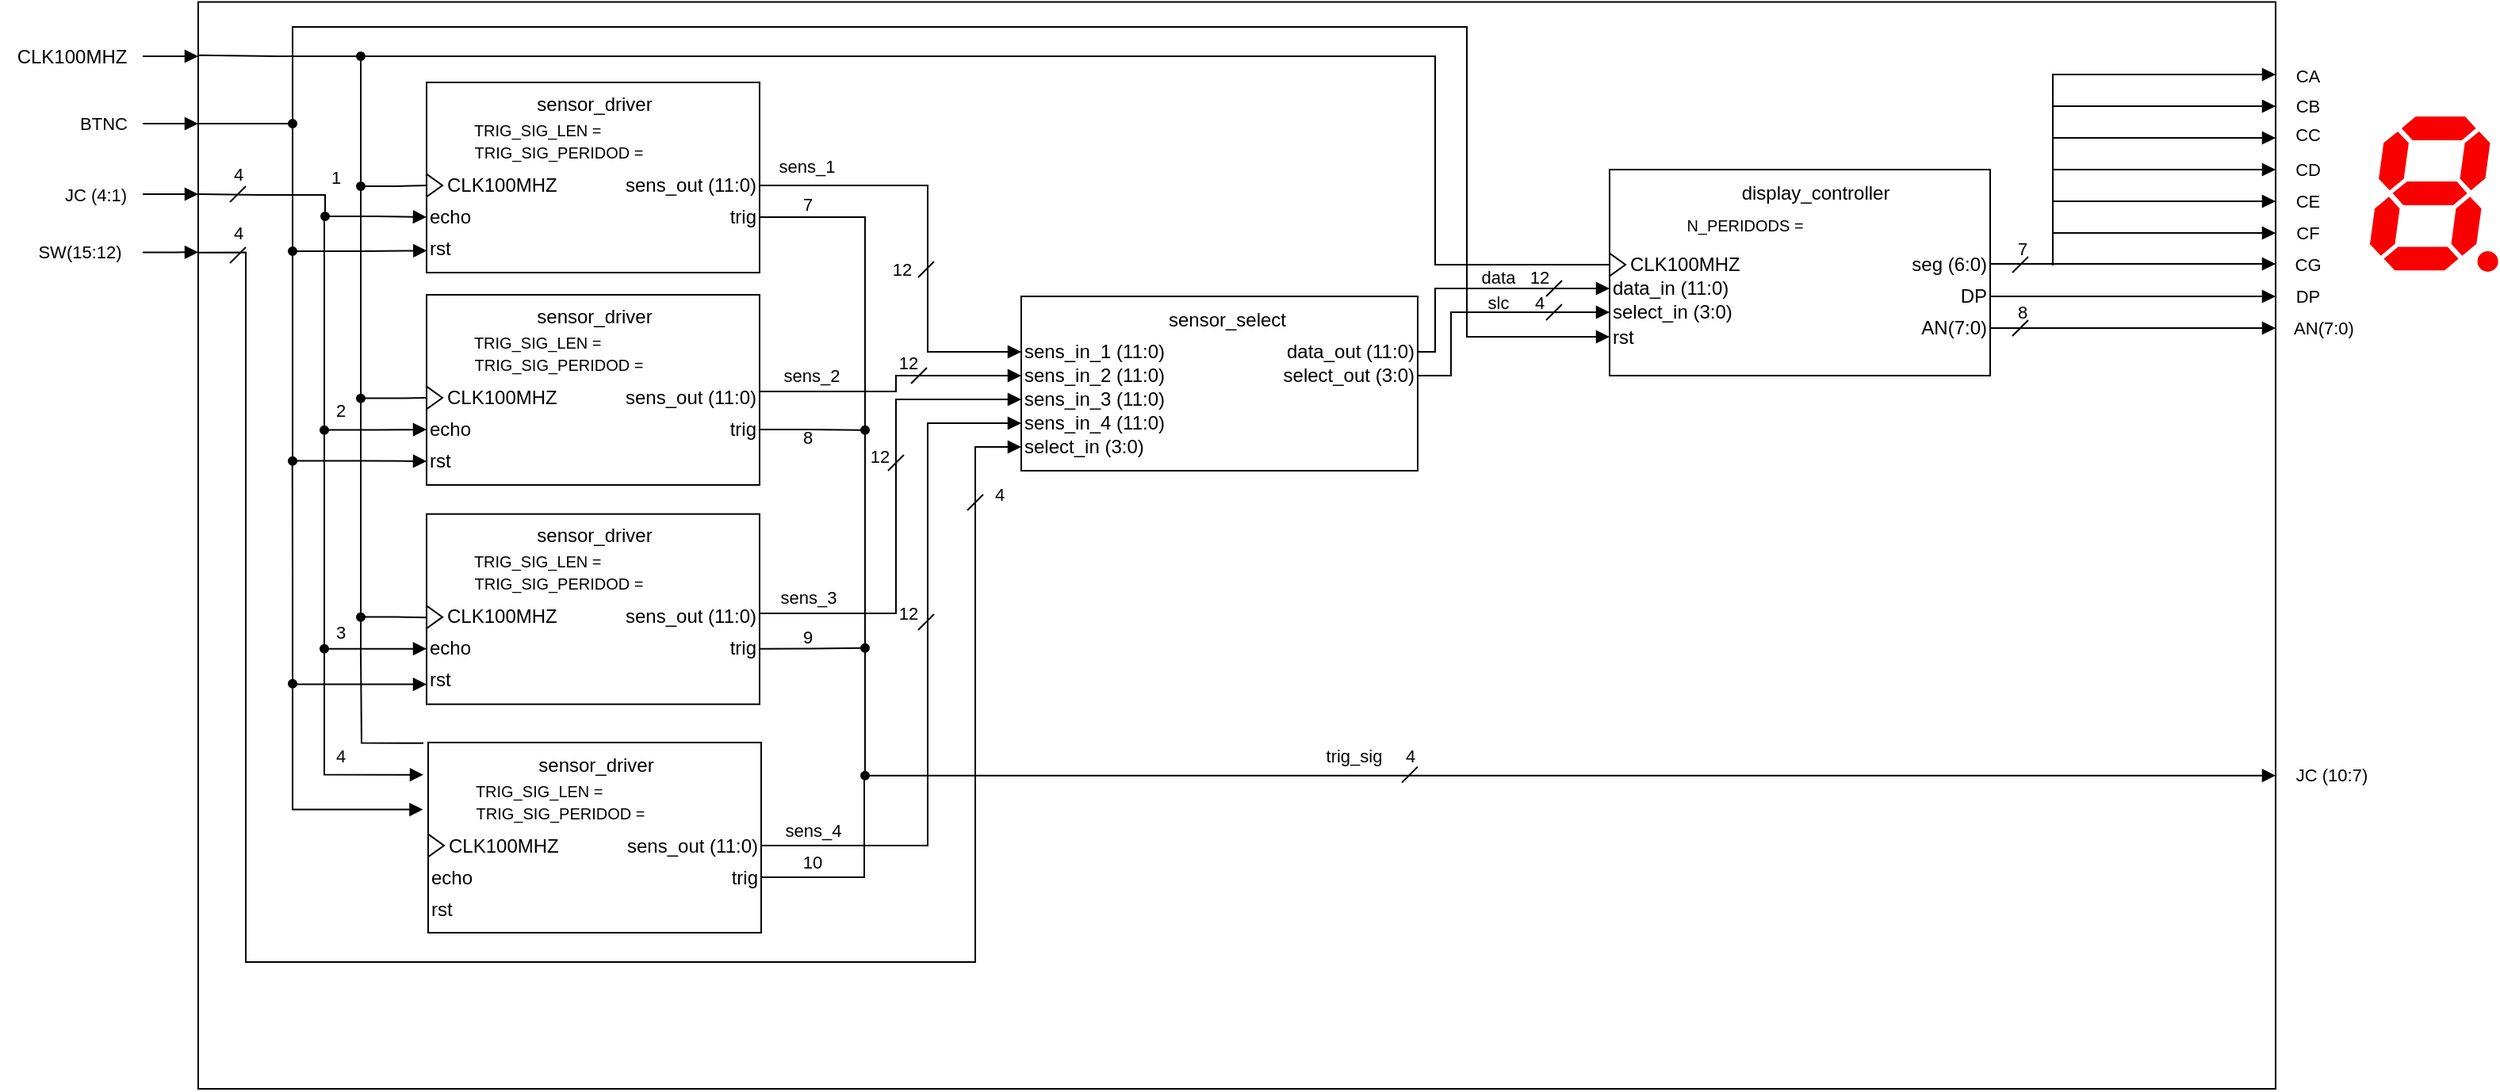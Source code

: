 <mxfile version="26.2.2">
  <diagram name="Stránka-1" id="uQuWTQcgDwJb65fCLmZk">
    <mxGraphModel dx="3260" dy="999" grid="1" gridSize="10" guides="1" tooltips="1" connect="1" arrows="1" fold="1" page="1" pageScale="1" pageWidth="827" pageHeight="1169" math="0" shadow="0">
      <root>
        <mxCell id="0" />
        <mxCell id="1" parent="0" />
        <mxCell id="xsVzjVVxiD93UMJiUin8-55" value="" style="rounded=0;whiteSpace=wrap;html=1;fontFamily=Helvetica;fontSize=11;fontColor=default;labelBackgroundColor=default;fillColor=none;" parent="1" vertex="1">
          <mxGeometry x="-660" y="214.25" width="1310" height="685.75" as="geometry" />
        </mxCell>
        <mxCell id="fhsPkBTuc8YyyDySVLi5-80" value="3" style="text;html=1;align=center;verticalAlign=middle;whiteSpace=wrap;rounded=0;fontFamily=Helvetica;fontSize=11;fontColor=default;labelBackgroundColor=default;" parent="1" vertex="1">
          <mxGeometry x="-600" y="597.33" width="60" height="30" as="geometry" />
        </mxCell>
        <mxCell id="fhsPkBTuc8YyyDySVLi5-79" value="2" style="text;html=1;align=center;verticalAlign=middle;whiteSpace=wrap;rounded=0;fontFamily=Helvetica;fontSize=11;fontColor=default;labelBackgroundColor=default;" parent="1" vertex="1">
          <mxGeometry x="-600" y="456.83" width="60" height="30" as="geometry" />
        </mxCell>
        <mxCell id="fhsPkBTuc8YyyDySVLi5-78" value="1" style="text;html=1;align=center;verticalAlign=middle;whiteSpace=wrap;rounded=0;fontFamily=Helvetica;fontSize=11;fontColor=default;labelBackgroundColor=default;" parent="1" vertex="1">
          <mxGeometry x="-603" y="310" width="60" height="30" as="geometry" />
        </mxCell>
        <mxCell id="tdLwMoADWO_tSvX2OmYn-27" value="4" style="text;html=1;align=center;verticalAlign=middle;whiteSpace=wrap;rounded=0;fontFamily=Helvetica;fontSize=11;fontColor=default;labelBackgroundColor=default;" parent="1" vertex="1">
          <mxGeometry x="156" y="389" width="60" height="30" as="geometry" />
        </mxCell>
        <mxCell id="tdLwMoADWO_tSvX2OmYn-26" value="12" style="text;html=1;align=center;verticalAlign=middle;whiteSpace=wrap;rounded=0;fontFamily=Helvetica;fontSize=11;fontColor=default;labelBackgroundColor=default;" parent="1" vertex="1">
          <mxGeometry x="156" y="373" width="60" height="30" as="geometry" />
        </mxCell>
        <mxCell id="tdLwMoADWO_tSvX2OmYn-22" value="slc" style="text;html=1;align=center;verticalAlign=middle;whiteSpace=wrap;rounded=0;fontFamily=Helvetica;fontSize=11;fontColor=default;labelBackgroundColor=default;" parent="1" vertex="1">
          <mxGeometry x="130" y="389" width="60" height="30" as="geometry" />
        </mxCell>
        <mxCell id="tdLwMoADWO_tSvX2OmYn-21" value="data" style="text;html=1;align=center;verticalAlign=middle;whiteSpace=wrap;rounded=0;fontFamily=Helvetica;fontSize=11;fontColor=default;labelBackgroundColor=default;" parent="1" vertex="1">
          <mxGeometry x="130" y="372.83" width="60" height="30" as="geometry" />
        </mxCell>
        <mxCell id="fhsPkBTuc8YyyDySVLi5-147" value="7" style="text;html=1;align=center;verticalAlign=middle;resizable=0;points=[];autosize=1;strokeColor=none;fillColor=none;fontFamily=Helvetica;fontSize=11;fontColor=default;labelBackgroundColor=default;" parent="1" vertex="1">
          <mxGeometry x="475" y="355" width="30" height="30" as="geometry" />
        </mxCell>
        <mxCell id="fhsPkBTuc8YyyDySVLi5-149" value="8" style="text;html=1;align=center;verticalAlign=middle;resizable=0;points=[];autosize=1;strokeColor=none;fillColor=none;fontFamily=Helvetica;fontSize=11;fontColor=default;labelBackgroundColor=default;" parent="1" vertex="1">
          <mxGeometry x="475" y="395" width="30" height="30" as="geometry" />
        </mxCell>
        <mxCell id="Ia1E7Pe4GuGRzUIp9X2G-1" value="" style="rounded=0;whiteSpace=wrap;html=1;fillColor=default;" parent="1" vertex="1">
          <mxGeometry x="230" y="320" width="240" height="130" as="geometry" />
        </mxCell>
        <mxCell id="Ia1E7Pe4GuGRzUIp9X2G-2" value="&lt;span style=&quot;color: light-dark(rgb(0, 0, 0), rgb(0, 0, 0));&quot;&gt;display_controller&lt;/span&gt;" style="text;html=1;align=center;verticalAlign=middle;whiteSpace=wrap;rounded=0;fillColor=none;" parent="1" vertex="1">
          <mxGeometry x="330" y="320" width="60" height="30" as="geometry" />
        </mxCell>
        <mxCell id="Ia1E7Pe4GuGRzUIp9X2G-5" value="&lt;span style=&quot;color: light-dark(rgb(0, 0, 0), rgb(0, 0, 0));&quot;&gt;CLK100MHZ&lt;/span&gt;" style="text;html=1;align=left;verticalAlign=middle;whiteSpace=wrap;rounded=0;" parent="1" vertex="1">
          <mxGeometry x="241" y="365" width="60" height="30" as="geometry" />
        </mxCell>
        <mxCell id="Ia1E7Pe4GuGRzUIp9X2G-10" value="&lt;span style=&quot;color: light-dark(rgb(0, 0, 0), rgb(0, 0, 0));&quot;&gt;select_in (3:0)&lt;/span&gt;" style="text;html=1;align=left;verticalAlign=middle;whiteSpace=wrap;rounded=0;" parent="1" vertex="1">
          <mxGeometry x="230" y="395" width="90" height="30" as="geometry" />
        </mxCell>
        <mxCell id="fhsPkBTuc8YyyDySVLi5-102" style="edgeStyle=orthogonalEdgeStyle;shape=connector;rounded=0;orthogonalLoop=1;jettySize=auto;html=1;entryX=0;entryY=0.5;entryDx=0;entryDy=0;strokeColor=default;align=center;verticalAlign=middle;fontFamily=Helvetica;fontSize=11;fontColor=default;labelBackgroundColor=default;startFill=0;endArrow=none;endFill=1;" parent="1" source="Ia1E7Pe4GuGRzUIp9X2G-11" target="fhsPkBTuc8YyyDySVLi5-101" edge="1">
          <mxGeometry relative="1" as="geometry">
            <Array as="points">
              <mxPoint x="440" y="380" />
            </Array>
          </mxGeometry>
        </mxCell>
        <mxCell id="Ia1E7Pe4GuGRzUIp9X2G-11" value="&lt;span style=&quot;color: light-dark(rgb(0, 0, 0), rgb(0, 0, 0));&quot;&gt;seg (6:0)&lt;/span&gt;" style="text;html=1;align=right;verticalAlign=middle;whiteSpace=wrap;rounded=0;" parent="1" vertex="1">
          <mxGeometry x="390" y="365" width="80" height="30" as="geometry" />
        </mxCell>
        <mxCell id="fhsPkBTuc8YyyDySVLi5-97" style="edgeStyle=orthogonalEdgeStyle;shape=connector;rounded=0;orthogonalLoop=1;jettySize=auto;html=1;strokeColor=default;align=center;verticalAlign=middle;fontFamily=Helvetica;fontSize=11;fontColor=default;labelBackgroundColor=default;startFill=0;endArrow=block;endFill=1;" parent="1" source="Ia1E7Pe4GuGRzUIp9X2G-12" target="fhsPkBTuc8YyyDySVLi5-99" edge="1">
          <mxGeometry relative="1" as="geometry">
            <mxPoint x="580" y="400" as="targetPoint" />
          </mxGeometry>
        </mxCell>
        <mxCell id="Ia1E7Pe4GuGRzUIp9X2G-12" value="&lt;span style=&quot;color: light-dark(rgb(0, 0, 0), rgb(0, 0, 0));&quot;&gt;DP&lt;/span&gt;" style="text;html=1;align=right;verticalAlign=middle;whiteSpace=wrap;rounded=0;" parent="1" vertex="1">
          <mxGeometry x="390" y="385" width="80" height="30" as="geometry" />
        </mxCell>
        <mxCell id="fhsPkBTuc8YyyDySVLi5-98" style="edgeStyle=orthogonalEdgeStyle;shape=connector;rounded=0;orthogonalLoop=1;jettySize=auto;html=1;strokeColor=default;align=center;verticalAlign=middle;fontFamily=Helvetica;fontSize=11;fontColor=default;labelBackgroundColor=default;startFill=0;endArrow=block;endFill=1;" parent="1" source="Ia1E7Pe4GuGRzUIp9X2G-13" target="fhsPkBTuc8YyyDySVLi5-100" edge="1">
          <mxGeometry relative="1" as="geometry">
            <mxPoint x="580" y="420" as="targetPoint" />
          </mxGeometry>
        </mxCell>
        <mxCell id="Ia1E7Pe4GuGRzUIp9X2G-13" value="&lt;span style=&quot;color: light-dark(rgb(0, 0, 0), rgb(0, 0, 0));&quot;&gt;AN(7:0)&lt;/span&gt;" style="text;html=1;align=right;verticalAlign=middle;whiteSpace=wrap;rounded=0;" parent="1" vertex="1">
          <mxGeometry x="390" y="405" width="80" height="30" as="geometry" />
        </mxCell>
        <mxCell id="Ia1E7Pe4GuGRzUIp9X2G-14" value="" style="rounded=0;whiteSpace=wrap;html=1;align=center;verticalAlign=middle;fontFamily=Helvetica;fontSize=12;fontColor=default;fillColor=light-dark(#FFFFFF,#FFFFFF);gradientColor=none;" parent="1" vertex="1">
          <mxGeometry x="-141" y="400" width="250" height="110" as="geometry" />
        </mxCell>
        <mxCell id="Ia1E7Pe4GuGRzUIp9X2G-15" value="&lt;span style=&quot;color: light-dark(rgb(0, 0, 0), rgb(0, 0, 0));&quot;&gt;sens_in_1 (11:0)&lt;/span&gt;" style="text;html=1;align=left;verticalAlign=middle;whiteSpace=wrap;rounded=0;" parent="1" vertex="1">
          <mxGeometry x="-141" y="420" width="100" height="30" as="geometry" />
        </mxCell>
        <mxCell id="Ia1E7Pe4GuGRzUIp9X2G-16" value="&lt;span style=&quot;color: light-dark(rgb(0, 0, 0), rgb(0, 0, 0));&quot;&gt;sens_in_2 (11:0)&lt;/span&gt;" style="text;html=1;align=left;verticalAlign=middle;whiteSpace=wrap;rounded=0;" parent="1" vertex="1">
          <mxGeometry x="-141" y="435" width="100" height="30" as="geometry" />
        </mxCell>
        <mxCell id="Ia1E7Pe4GuGRzUIp9X2G-17" value="&lt;span style=&quot;color: light-dark(rgb(0, 0, 0), rgb(0, 0, 0));&quot;&gt;sens_in_3 (11:0)&lt;/span&gt;" style="text;html=1;align=left;verticalAlign=middle;whiteSpace=wrap;rounded=0;" parent="1" vertex="1">
          <mxGeometry x="-141" y="450" width="100" height="30" as="geometry" />
        </mxCell>
        <mxCell id="Ia1E7Pe4GuGRzUIp9X2G-18" value="&lt;span style=&quot;color: light-dark(rgb(0, 0, 0), rgb(0, 0, 0));&quot;&gt;sens_in_4 (11:0)&lt;/span&gt;" style="text;html=1;align=left;verticalAlign=middle;whiteSpace=wrap;rounded=0;" parent="1" vertex="1">
          <mxGeometry x="-141" y="465" width="100" height="30" as="geometry" />
        </mxCell>
        <mxCell id="Ia1E7Pe4GuGRzUIp9X2G-19" value="&lt;span style=&quot;color: light-dark(rgb(0, 0, 0), rgb(0, 0, 0));&quot;&gt;select_in (3:0)&lt;/span&gt;" style="text;html=1;align=left;verticalAlign=middle;whiteSpace=wrap;rounded=0;" parent="1" vertex="1">
          <mxGeometry x="-141" y="480" width="100" height="30" as="geometry" />
        </mxCell>
        <mxCell id="hRyGVhylh_OwgSXjSXIs-125" style="edgeStyle=orthogonalEdgeStyle;shape=connector;rounded=0;orthogonalLoop=1;jettySize=auto;html=1;strokeColor=default;align=center;verticalAlign=middle;fontFamily=Helvetica;fontSize=11;fontColor=default;labelBackgroundColor=default;endArrow=block;endFill=1;" parent="1" source="Ia1E7Pe4GuGRzUIp9X2G-20" target="hRyGVhylh_OwgSXjSXIs-50" edge="1">
          <mxGeometry relative="1" as="geometry">
            <Array as="points">
              <mxPoint x="120" y="435" />
              <mxPoint x="120" y="395" />
            </Array>
          </mxGeometry>
        </mxCell>
        <mxCell id="Ia1E7Pe4GuGRzUIp9X2G-20" value="&lt;span style=&quot;color: light-dark(rgb(0, 0, 0), rgb(0, 0, 0));&quot;&gt;data_out (11:0)&lt;/span&gt;" style="text;html=1;align=right;verticalAlign=middle;whiteSpace=wrap;rounded=0;" parent="1" vertex="1">
          <mxGeometry x="9" y="420" width="100" height="30" as="geometry" />
        </mxCell>
        <mxCell id="Ia1E7Pe4GuGRzUIp9X2G-21" value="&lt;span style=&quot;color: light-dark(rgb(0, 0, 0), rgb(0, 0, 0));&quot;&gt;sensor_select&lt;/span&gt;" style="text;html=1;align=center;verticalAlign=middle;whiteSpace=wrap;rounded=0;" parent="1" vertex="1">
          <mxGeometry x="-61" y="400" width="100" height="30" as="geometry" />
        </mxCell>
        <mxCell id="hRyGVhylh_OwgSXjSXIs-126" style="edgeStyle=orthogonalEdgeStyle;shape=connector;rounded=0;orthogonalLoop=1;jettySize=auto;html=1;strokeColor=default;align=center;verticalAlign=middle;fontFamily=Helvetica;fontSize=11;fontColor=default;labelBackgroundColor=default;endArrow=block;endFill=1;" parent="1" source="Ia1E7Pe4GuGRzUIp9X2G-25" target="Ia1E7Pe4GuGRzUIp9X2G-10" edge="1">
          <mxGeometry relative="1" as="geometry">
            <Array as="points">
              <mxPoint x="130" y="450" />
              <mxPoint x="130" y="410" />
            </Array>
          </mxGeometry>
        </mxCell>
        <mxCell id="Ia1E7Pe4GuGRzUIp9X2G-25" value="&lt;span style=&quot;color: light-dark(rgb(0, 0, 0), rgb(0, 0, 0));&quot;&gt;select_out (3:0)&lt;/span&gt;" style="text;html=1;align=right;verticalAlign=middle;whiteSpace=wrap;rounded=0;" parent="1" vertex="1">
          <mxGeometry x="9" y="435" width="100" height="30" as="geometry" />
        </mxCell>
        <mxCell id="hRyGVhylh_OwgSXjSXIs-47" style="edgeStyle=orthogonalEdgeStyle;rounded=0;orthogonalLoop=1;jettySize=auto;html=1;entryX=0;entryY=0;entryDx=0;entryDy=0;endArrow=block;endFill=1;exitX=1;exitY=0.5;exitDx=0;exitDy=0;" parent="1" source="Ia1E7Pe4GuGRzUIp9X2G-31" target="Ia1E7Pe4GuGRzUIp9X2G-16" edge="1">
          <mxGeometry relative="1" as="geometry">
            <Array as="points">
              <mxPoint x="-200" y="330" />
              <mxPoint x="-200" y="435" />
            </Array>
          </mxGeometry>
        </mxCell>
        <mxCell id="hRyGVhylh_OwgSXjSXIs-50" value="&lt;span style=&quot;color: light-dark(rgb(0, 0, 0), rgb(0, 0, 0));&quot;&gt;data_in (11:0)&lt;/span&gt;" style="text;html=1;align=left;verticalAlign=middle;whiteSpace=wrap;rounded=0;" parent="1" vertex="1">
          <mxGeometry x="230" y="380" width="100" height="30" as="geometry" />
        </mxCell>
        <mxCell id="fhsPkBTuc8YyyDySVLi5-150" style="edgeStyle=orthogonalEdgeStyle;shape=connector;rounded=0;orthogonalLoop=1;jettySize=auto;html=1;strokeColor=default;align=center;verticalAlign=middle;fontFamily=Helvetica;fontSize=11;fontColor=default;labelBackgroundColor=default;startFill=0;endArrow=block;endFill=1;" parent="1" source="fhsPkBTuc8YyyDySVLi5-1" edge="1">
          <mxGeometry relative="1" as="geometry">
            <mxPoint x="-660" y="248.5" as="targetPoint" />
          </mxGeometry>
        </mxCell>
        <mxCell id="fhsPkBTuc8YyyDySVLi5-1" value="CLK100MHZ" style="text;html=1;align=center;verticalAlign=middle;resizable=0;points=[];autosize=1;strokeColor=none;fillColor=none;" parent="1" vertex="1">
          <mxGeometry x="-785" y="233.5" width="90" height="30" as="geometry" />
        </mxCell>
        <mxCell id="fhsPkBTuc8YyyDySVLi5-47" style="edgeStyle=orthogonalEdgeStyle;shape=connector;rounded=0;orthogonalLoop=1;jettySize=auto;html=1;entryX=0.5;entryY=0;entryDx=0;entryDy=0;strokeColor=default;align=center;verticalAlign=middle;fontFamily=Helvetica;fontSize=11;fontColor=default;labelBackgroundColor=default;startFill=0;endArrow=none;endFill=1;" parent="1" source="fhsPkBTuc8YyyDySVLi5-16" target="fhsPkBTuc8YyyDySVLi5-17" edge="1">
          <mxGeometry relative="1" as="geometry" />
        </mxCell>
        <mxCell id="fhsPkBTuc8YyyDySVLi5-53" style="edgeStyle=orthogonalEdgeStyle;shape=connector;rounded=0;orthogonalLoop=1;jettySize=auto;html=1;entryX=0;entryY=0;entryDx=0;entryDy=0;strokeColor=default;align=center;verticalAlign=middle;fontFamily=Helvetica;fontSize=11;fontColor=default;labelBackgroundColor=default;startFill=0;endArrow=none;endFill=1;" parent="1" source="fhsPkBTuc8YyyDySVLi5-16" target="hRyGVhylh_OwgSXjSXIs-50" edge="1">
          <mxGeometry relative="1" as="geometry">
            <Array as="points">
              <mxPoint x="120" y="249" />
              <mxPoint x="120" y="380" />
            </Array>
          </mxGeometry>
        </mxCell>
        <mxCell id="fhsPkBTuc8YyyDySVLi5-16" value="" style="ellipse;whiteSpace=wrap;html=1;aspect=fixed;fontFamily=Helvetica;fontSize=9;fontColor=default;labelBackgroundColor=default;fillColor=#000000;perimeterSpacing=0;spacing=0;" parent="1" vertex="1">
          <mxGeometry x="-560" y="246" width="5" height="5" as="geometry" />
        </mxCell>
        <mxCell id="xsVzjVVxiD93UMJiUin8-76" style="edgeStyle=orthogonalEdgeStyle;shape=connector;rounded=0;orthogonalLoop=1;jettySize=auto;html=1;entryX=0;entryY=0.5;entryDx=0;entryDy=0;strokeColor=default;align=center;verticalAlign=middle;fontFamily=Helvetica;fontSize=11;fontColor=default;labelBackgroundColor=default;startFill=0;endArrow=none;endFill=1;" parent="1" source="fhsPkBTuc8YyyDySVLi5-17" target="fhsPkBTuc8YyyDySVLi5-31" edge="1">
          <mxGeometry relative="1" as="geometry" />
        </mxCell>
        <mxCell id="fhsPkBTuc8YyyDySVLi5-17" value="" style="ellipse;whiteSpace=wrap;html=1;aspect=fixed;fontFamily=Helvetica;fontSize=9;fontColor=default;labelBackgroundColor=default;fillColor=#000000;perimeterSpacing=0;spacing=0;" parent="1" vertex="1">
          <mxGeometry x="-560" y="328" width="5" height="5" as="geometry" />
        </mxCell>
        <mxCell id="fhsPkBTuc8YyyDySVLi5-45" style="edgeStyle=orthogonalEdgeStyle;shape=connector;rounded=0;orthogonalLoop=1;jettySize=auto;html=1;entryX=0.5;entryY=1;entryDx=0;entryDy=0;strokeColor=default;align=center;verticalAlign=middle;fontFamily=Helvetica;fontSize=11;fontColor=default;labelBackgroundColor=default;startFill=0;endArrow=none;endFill=1;" parent="1" source="fhsPkBTuc8YyyDySVLi5-19" target="fhsPkBTuc8YyyDySVLi5-17" edge="1">
          <mxGeometry relative="1" as="geometry" />
        </mxCell>
        <mxCell id="xsVzjVVxiD93UMJiUin8-73" style="edgeStyle=orthogonalEdgeStyle;shape=connector;rounded=0;orthogonalLoop=1;jettySize=auto;html=1;entryX=0;entryY=0.5;entryDx=0;entryDy=0;strokeColor=default;align=center;verticalAlign=middle;fontFamily=Helvetica;fontSize=11;fontColor=default;labelBackgroundColor=default;startFill=0;endArrow=none;endFill=1;" parent="1" source="fhsPkBTuc8YyyDySVLi5-19" target="0iQS-I3YrNhyJyIYmREz-28" edge="1">
          <mxGeometry relative="1" as="geometry">
            <mxPoint x="-518.0" y="461.83" as="targetPoint" />
          </mxGeometry>
        </mxCell>
        <mxCell id="fhsPkBTuc8YyyDySVLi5-19" value="" style="ellipse;whiteSpace=wrap;html=1;aspect=fixed;fontFamily=Helvetica;fontSize=9;fontColor=default;labelBackgroundColor=default;fillColor=#000000;perimeterSpacing=0;spacing=0;" parent="1" vertex="1">
          <mxGeometry x="-560" y="461.83" width="5" height="5" as="geometry" />
        </mxCell>
        <mxCell id="fhsPkBTuc8YyyDySVLi5-44" style="edgeStyle=orthogonalEdgeStyle;shape=connector;rounded=0;orthogonalLoop=1;jettySize=auto;html=1;entryX=0.5;entryY=1;entryDx=0;entryDy=0;strokeColor=default;align=center;verticalAlign=middle;fontFamily=Helvetica;fontSize=11;fontColor=default;labelBackgroundColor=default;startFill=0;endArrow=none;endFill=1;" parent="1" source="fhsPkBTuc8YyyDySVLi5-21" target="fhsPkBTuc8YyyDySVLi5-19" edge="1">
          <mxGeometry relative="1" as="geometry" />
        </mxCell>
        <mxCell id="xsVzjVVxiD93UMJiUin8-71" style="edgeStyle=orthogonalEdgeStyle;shape=connector;rounded=0;orthogonalLoop=1;jettySize=auto;html=1;entryX=0;entryY=0.5;entryDx=0;entryDy=0;strokeColor=default;align=center;verticalAlign=middle;fontFamily=Helvetica;fontSize=11;fontColor=default;labelBackgroundColor=default;startFill=0;endArrow=none;endFill=1;" parent="1" source="fhsPkBTuc8YyyDySVLi5-21" edge="1">
          <mxGeometry relative="1" as="geometry">
            <Array as="points">
              <mxPoint x="-557" y="624.83" />
              <mxPoint x="-557" y="624.83" />
              <mxPoint x="-557" y="681.83" />
            </Array>
            <mxPoint x="-518.0" y="681.83" as="targetPoint" />
          </mxGeometry>
        </mxCell>
        <mxCell id="xsVzjVVxiD93UMJiUin8-72" style="edgeStyle=orthogonalEdgeStyle;shape=connector;rounded=0;orthogonalLoop=1;jettySize=auto;html=1;entryX=0.003;entryY=0.544;entryDx=0;entryDy=0;strokeColor=default;align=center;verticalAlign=middle;fontFamily=Helvetica;fontSize=11;fontColor=default;labelBackgroundColor=default;startFill=0;endArrow=none;endFill=1;entryPerimeter=0;" parent="1" source="fhsPkBTuc8YyyDySVLi5-21" target="0iQS-I3YrNhyJyIYmREz-52" edge="1">
          <mxGeometry relative="1" as="geometry">
            <mxPoint x="-518.0" y="571.83" as="targetPoint" />
          </mxGeometry>
        </mxCell>
        <mxCell id="fhsPkBTuc8YyyDySVLi5-21" value="" style="ellipse;whiteSpace=wrap;html=1;aspect=fixed;fontFamily=Helvetica;fontSize=9;fontColor=default;labelBackgroundColor=default;fillColor=#000000;perimeterSpacing=0;spacing=0;" parent="1" vertex="1">
          <mxGeometry x="-560" y="599.83" width="5" height="5" as="geometry" />
        </mxCell>
        <mxCell id="fhsPkBTuc8YyyDySVLi5-46" style="edgeStyle=orthogonalEdgeStyle;shape=connector;rounded=0;orthogonalLoop=1;jettySize=auto;html=1;exitX=0;exitY=0;exitDx=0;exitDy=0;entryX=1;entryY=0;entryDx=0;entryDy=0;strokeColor=default;align=center;verticalAlign=middle;fontFamily=Helvetica;fontSize=11;fontColor=default;labelBackgroundColor=default;startFill=0;endArrow=none;endFill=1;" parent="1" source="fhsPkBTuc8YyyDySVLi5-16" target="fhsPkBTuc8YyyDySVLi5-16" edge="1">
          <mxGeometry relative="1" as="geometry" />
        </mxCell>
        <mxCell id="fhsPkBTuc8YyyDySVLi5-52" value="" style="triangle;whiteSpace=wrap;html=1;fontFamily=Helvetica;fontSize=11;fontColor=default;labelBackgroundColor=default;" parent="1" vertex="1">
          <mxGeometry x="230" y="372.83" width="10" height="14.34" as="geometry" />
        </mxCell>
        <mxCell id="fhsPkBTuc8YyyDySVLi5-66" style="edgeStyle=orthogonalEdgeStyle;shape=connector;rounded=0;orthogonalLoop=1;jettySize=auto;html=1;strokeColor=default;align=center;verticalAlign=middle;fontFamily=Helvetica;fontSize=11;fontColor=default;labelBackgroundColor=default;startFill=0;endArrow=block;endFill=1;" parent="1" source="fhsPkBTuc8YyyDySVLi5-54" edge="1">
          <mxGeometry relative="1" as="geometry">
            <mxPoint x="-660" y="335.5" as="targetPoint" />
          </mxGeometry>
        </mxCell>
        <mxCell id="fhsPkBTuc8YyyDySVLi5-54" value="JC (4&lt;span style=&quot;background-color: light-dark(#ffffff, var(--ge-dark-color, #121212)); color: light-dark(rgb(0, 0, 0), rgb(255, 255, 255));&quot;&gt;:1)&lt;/span&gt;" style="text;html=1;align=center;verticalAlign=middle;resizable=0;points=[];autosize=1;strokeColor=none;fillColor=none;fontFamily=Helvetica;fontSize=11;fontColor=default;labelBackgroundColor=default;" parent="1" vertex="1">
          <mxGeometry x="-755" y="320.5" width="60" height="30" as="geometry" />
        </mxCell>
        <mxCell id="fhsPkBTuc8YyyDySVLi5-65" style="edgeStyle=orthogonalEdgeStyle;shape=connector;rounded=0;orthogonalLoop=1;jettySize=auto;html=1;strokeColor=default;align=center;verticalAlign=middle;fontFamily=Helvetica;fontSize=11;fontColor=default;labelBackgroundColor=default;startFill=0;endArrow=none;endFill=1;" parent="1" source="fhsPkBTuc8YyyDySVLi5-56" edge="1">
          <mxGeometry relative="1" as="geometry">
            <mxPoint x="-660" y="335.5" as="targetPoint" />
            <Array as="points">
              <mxPoint x="-580" y="336" />
              <mxPoint x="-621" y="336" />
            </Array>
          </mxGeometry>
        </mxCell>
        <mxCell id="fhsPkBTuc8YyyDySVLi5-71" style="edgeStyle=orthogonalEdgeStyle;shape=connector;rounded=0;orthogonalLoop=1;jettySize=auto;html=1;entryX=0.5;entryY=0;entryDx=0;entryDy=0;strokeColor=default;align=center;verticalAlign=middle;fontFamily=Helvetica;fontSize=11;fontColor=default;labelBackgroundColor=default;startFill=0;endArrow=none;endFill=1;" parent="1" source="fhsPkBTuc8YyyDySVLi5-56" target="fhsPkBTuc8YyyDySVLi5-70" edge="1">
          <mxGeometry relative="1" as="geometry">
            <Array as="points">
              <mxPoint x="-580" y="442" />
            </Array>
          </mxGeometry>
        </mxCell>
        <mxCell id="xsVzjVVxiD93UMJiUin8-75" style="edgeStyle=orthogonalEdgeStyle;shape=connector;rounded=0;orthogonalLoop=1;jettySize=auto;html=1;entryX=0;entryY=0.5;entryDx=0;entryDy=0;strokeColor=default;align=center;verticalAlign=middle;fontFamily=Helvetica;fontSize=11;fontColor=default;labelBackgroundColor=default;startFill=0;endArrow=block;endFill=1;" parent="1" source="fhsPkBTuc8YyyDySVLi5-56" target="mv-UvQCw2m-dkChldLvW-1" edge="1">
          <mxGeometry relative="1" as="geometry" />
        </mxCell>
        <mxCell id="fhsPkBTuc8YyyDySVLi5-56" value="" style="ellipse;whiteSpace=wrap;html=1;aspect=fixed;fontFamily=Helvetica;fontSize=9;fontColor=default;labelBackgroundColor=default;fillColor=#000000;perimeterSpacing=0;spacing=0;" parent="1" vertex="1">
          <mxGeometry x="-582.5" y="347" width="5" height="5" as="geometry" />
        </mxCell>
        <mxCell id="fhsPkBTuc8YyyDySVLi5-75" style="edgeStyle=orthogonalEdgeStyle;shape=connector;rounded=0;orthogonalLoop=1;jettySize=auto;html=1;entryX=0.5;entryY=0;entryDx=0;entryDy=0;strokeColor=default;align=center;verticalAlign=middle;fontFamily=Helvetica;fontSize=11;fontColor=default;labelBackgroundColor=default;startFill=0;endArrow=none;endFill=1;" parent="1" source="fhsPkBTuc8YyyDySVLi5-70" target="fhsPkBTuc8YyyDySVLi5-73" edge="1">
          <mxGeometry relative="1" as="geometry" />
        </mxCell>
        <mxCell id="xsVzjVVxiD93UMJiUin8-70" style="edgeStyle=orthogonalEdgeStyle;shape=connector;rounded=0;orthogonalLoop=1;jettySize=auto;html=1;strokeColor=default;align=center;verticalAlign=middle;fontFamily=Helvetica;fontSize=11;fontColor=default;labelBackgroundColor=default;startFill=0;endArrow=block;endFill=1;entryX=0;entryY=0.5;entryDx=0;entryDy=0;" parent="1" source="fhsPkBTuc8YyyDySVLi5-70" target="0iQS-I3YrNhyJyIYmREz-26" edge="1">
          <mxGeometry relative="1" as="geometry">
            <mxPoint x="-518.0" y="481.833" as="targetPoint" />
          </mxGeometry>
        </mxCell>
        <mxCell id="fhsPkBTuc8YyyDySVLi5-70" value="" style="ellipse;whiteSpace=wrap;html=1;aspect=fixed;fontFamily=Helvetica;fontSize=9;fontColor=default;labelBackgroundColor=default;fillColor=#000000;perimeterSpacing=0;spacing=0;" parent="1" vertex="1">
          <mxGeometry x="-583" y="481.83" width="5" height="5" as="geometry" />
        </mxCell>
        <mxCell id="xsVzjVVxiD93UMJiUin8-64" style="edgeStyle=orthogonalEdgeStyle;shape=connector;rounded=0;orthogonalLoop=1;jettySize=auto;html=1;entryX=0;entryY=0.5;entryDx=0;entryDy=0;strokeColor=default;align=center;verticalAlign=middle;fontFamily=Helvetica;fontSize=11;fontColor=default;labelBackgroundColor=default;startFill=0;endArrow=block;endFill=1;" parent="1" source="fhsPkBTuc8YyyDySVLi5-73" edge="1">
          <mxGeometry relative="1" as="geometry">
            <Array as="points">
              <mxPoint x="-580" y="701.83" />
            </Array>
            <mxPoint x="-518.0" y="701.83" as="targetPoint" />
          </mxGeometry>
        </mxCell>
        <mxCell id="xsVzjVVxiD93UMJiUin8-67" style="edgeStyle=orthogonalEdgeStyle;shape=connector;rounded=0;orthogonalLoop=1;jettySize=auto;html=1;entryX=0;entryY=0.5;entryDx=0;entryDy=0;strokeColor=default;align=center;verticalAlign=middle;fontFamily=Helvetica;fontSize=11;fontColor=default;labelBackgroundColor=default;startFill=0;endArrow=block;endFill=1;" parent="1" source="fhsPkBTuc8YyyDySVLi5-73" target="0iQS-I3YrNhyJyIYmREz-56" edge="1">
          <mxGeometry relative="1" as="geometry">
            <mxPoint x="-518.0" y="591.83" as="targetPoint" />
          </mxGeometry>
        </mxCell>
        <mxCell id="fhsPkBTuc8YyyDySVLi5-73" value="" style="ellipse;whiteSpace=wrap;html=1;aspect=fixed;fontFamily=Helvetica;fontSize=9;fontColor=default;labelBackgroundColor=default;fillColor=#000000;perimeterSpacing=0;spacing=0;" parent="1" vertex="1">
          <mxGeometry x="-583" y="619.83" width="5" height="5" as="geometry" />
        </mxCell>
        <mxCell id="fhsPkBTuc8YyyDySVLi5-81" value="4" style="text;html=1;align=center;verticalAlign=middle;whiteSpace=wrap;rounded=0;fontFamily=Helvetica;fontSize=11;fontColor=default;labelBackgroundColor=default;" parent="1" vertex="1">
          <mxGeometry x="-600" y="674.83" width="60" height="30" as="geometry" />
        </mxCell>
        <mxCell id="fhsPkBTuc8YyyDySVLi5-99" value="DP" style="text;html=1;align=center;verticalAlign=middle;resizable=0;points=[];autosize=1;strokeColor=none;fillColor=none;fontFamily=Helvetica;fontSize=11;fontColor=default;labelBackgroundColor=default;" parent="1" vertex="1">
          <mxGeometry x="650" y="385" width="40" height="30" as="geometry" />
        </mxCell>
        <mxCell id="fhsPkBTuc8YyyDySVLi5-100" value="AN(7:0)" style="text;html=1;align=center;verticalAlign=middle;resizable=0;points=[];autosize=1;strokeColor=none;fillColor=none;fontFamily=Helvetica;fontSize=11;fontColor=default;labelBackgroundColor=default;" parent="1" vertex="1">
          <mxGeometry x="650" y="405" width="60" height="30" as="geometry" />
        </mxCell>
        <mxCell id="fhsPkBTuc8YyyDySVLi5-104" style="edgeStyle=orthogonalEdgeStyle;shape=connector;rounded=0;orthogonalLoop=1;jettySize=auto;html=1;strokeColor=default;align=center;verticalAlign=middle;fontFamily=Helvetica;fontSize=11;fontColor=default;labelBackgroundColor=default;startFill=0;endArrow=block;endFill=1;" parent="1" source="fhsPkBTuc8YyyDySVLi5-101" edge="1">
          <mxGeometry relative="1" as="geometry">
            <mxPoint x="650.0" y="360" as="targetPoint" />
            <Array as="points">
              <mxPoint x="509" y="360" />
            </Array>
          </mxGeometry>
        </mxCell>
        <mxCell id="fhsPkBTuc8YyyDySVLi5-107" style="edgeStyle=orthogonalEdgeStyle;shape=connector;rounded=0;orthogonalLoop=1;jettySize=auto;html=1;strokeColor=default;align=center;verticalAlign=middle;fontFamily=Helvetica;fontSize=11;fontColor=default;labelBackgroundColor=default;startFill=0;endArrow=block;endFill=1;" parent="1" source="fhsPkBTuc8YyyDySVLi5-101" edge="1">
          <mxGeometry relative="1" as="geometry">
            <mxPoint x="650.0" y="340" as="targetPoint" />
            <Array as="points">
              <mxPoint x="509" y="340" />
            </Array>
          </mxGeometry>
        </mxCell>
        <mxCell id="fhsPkBTuc8YyyDySVLi5-108" style="edgeStyle=orthogonalEdgeStyle;shape=connector;rounded=0;orthogonalLoop=1;jettySize=auto;html=1;strokeColor=default;align=center;verticalAlign=middle;fontFamily=Helvetica;fontSize=11;fontColor=default;labelBackgroundColor=default;startFill=0;endArrow=block;endFill=1;" parent="1" source="fhsPkBTuc8YyyDySVLi5-101" edge="1">
          <mxGeometry relative="1" as="geometry">
            <mxPoint x="650.0" y="320" as="targetPoint" />
            <Array as="points">
              <mxPoint x="509" y="320" />
            </Array>
          </mxGeometry>
        </mxCell>
        <mxCell id="fhsPkBTuc8YyyDySVLi5-109" style="edgeStyle=orthogonalEdgeStyle;shape=connector;rounded=0;orthogonalLoop=1;jettySize=auto;html=1;strokeColor=default;align=center;verticalAlign=middle;fontFamily=Helvetica;fontSize=11;fontColor=default;labelBackgroundColor=default;startFill=0;endArrow=block;endFill=1;" parent="1" source="fhsPkBTuc8YyyDySVLi5-101" edge="1">
          <mxGeometry relative="1" as="geometry">
            <mxPoint x="650.0" y="300" as="targetPoint" />
            <Array as="points">
              <mxPoint x="509" y="300" />
            </Array>
          </mxGeometry>
        </mxCell>
        <mxCell id="fhsPkBTuc8YyyDySVLi5-110" style="edgeStyle=orthogonalEdgeStyle;shape=connector;rounded=0;orthogonalLoop=1;jettySize=auto;html=1;strokeColor=default;align=center;verticalAlign=middle;fontFamily=Helvetica;fontSize=11;fontColor=default;labelBackgroundColor=default;startFill=0;endArrow=block;endFill=1;" parent="1" source="fhsPkBTuc8YyyDySVLi5-101" edge="1">
          <mxGeometry relative="1" as="geometry">
            <mxPoint x="650.0" y="280" as="targetPoint" />
            <Array as="points">
              <mxPoint x="509" y="280" />
            </Array>
          </mxGeometry>
        </mxCell>
        <mxCell id="fhsPkBTuc8YyyDySVLi5-112" style="edgeStyle=orthogonalEdgeStyle;shape=connector;rounded=0;orthogonalLoop=1;jettySize=auto;html=1;strokeColor=default;align=center;verticalAlign=middle;fontFamily=Helvetica;fontSize=11;fontColor=default;labelBackgroundColor=default;startFill=0;endArrow=block;endFill=1;" parent="1" source="fhsPkBTuc8YyyDySVLi5-101" edge="1">
          <mxGeometry relative="1" as="geometry">
            <mxPoint x="650.0" y="260" as="targetPoint" />
            <Array as="points">
              <mxPoint x="509" y="260" />
            </Array>
          </mxGeometry>
        </mxCell>
        <mxCell id="tdLwMoADWO_tSvX2OmYn-20" style="edgeStyle=orthogonalEdgeStyle;shape=connector;rounded=0;orthogonalLoop=1;jettySize=auto;html=1;strokeColor=default;align=center;verticalAlign=middle;fontFamily=Helvetica;fontSize=11;fontColor=default;labelBackgroundColor=default;startFill=0;endArrow=block;endFill=1;" parent="1" source="fhsPkBTuc8YyyDySVLi5-101" target="fhsPkBTuc8YyyDySVLi5-117" edge="1">
          <mxGeometry relative="1" as="geometry" />
        </mxCell>
        <mxCell id="fhsPkBTuc8YyyDySVLi5-101" value="" style="ellipse;whiteSpace=wrap;html=1;aspect=fixed;fontFamily=Helvetica;fontSize=11;fontColor=default;labelBackgroundColor=default;" parent="1" vertex="1">
          <mxGeometry x="509" y="379" width="1" height="1" as="geometry" />
        </mxCell>
        <mxCell id="fhsPkBTuc8YyyDySVLi5-116" value="CF" style="text;html=1;align=center;verticalAlign=middle;resizable=0;points=[];autosize=1;strokeColor=none;fillColor=none;fontFamily=Helvetica;fontSize=11;fontColor=default;labelBackgroundColor=default;" parent="1" vertex="1">
          <mxGeometry x="650" y="345" width="40" height="30" as="geometry" />
        </mxCell>
        <mxCell id="fhsPkBTuc8YyyDySVLi5-117" value="CG" style="text;html=1;align=center;verticalAlign=middle;resizable=0;points=[];autosize=1;strokeColor=none;fillColor=none;fontFamily=Helvetica;fontSize=11;fontColor=default;labelBackgroundColor=default;" parent="1" vertex="1">
          <mxGeometry x="650" y="364.5" width="40" height="30" as="geometry" />
        </mxCell>
        <mxCell id="fhsPkBTuc8YyyDySVLi5-120" value="CE" style="text;html=1;align=center;verticalAlign=middle;resizable=0;points=[];autosize=1;strokeColor=none;fillColor=none;fontFamily=Helvetica;fontSize=11;fontColor=default;labelBackgroundColor=default;" parent="1" vertex="1">
          <mxGeometry x="650" y="325" width="40" height="30" as="geometry" />
        </mxCell>
        <mxCell id="fhsPkBTuc8YyyDySVLi5-121" value="CD" style="text;html=1;align=center;verticalAlign=middle;resizable=0;points=[];autosize=1;strokeColor=none;fillColor=none;fontFamily=Helvetica;fontSize=11;fontColor=default;labelBackgroundColor=default;" parent="1" vertex="1">
          <mxGeometry x="650" y="305" width="40" height="30" as="geometry" />
        </mxCell>
        <mxCell id="fhsPkBTuc8YyyDySVLi5-122" value="CC" style="text;html=1;align=center;verticalAlign=middle;resizable=0;points=[];autosize=1;strokeColor=none;fillColor=none;fontFamily=Helvetica;fontSize=11;fontColor=default;labelBackgroundColor=default;" parent="1" vertex="1">
          <mxGeometry x="650" y="283" width="40" height="30" as="geometry" />
        </mxCell>
        <mxCell id="fhsPkBTuc8YyyDySVLi5-123" value="CB" style="text;html=1;align=center;verticalAlign=middle;resizable=0;points=[];autosize=1;strokeColor=none;fillColor=none;fontFamily=Helvetica;fontSize=11;fontColor=default;labelBackgroundColor=default;" parent="1" vertex="1">
          <mxGeometry x="650" y="265" width="40" height="30" as="geometry" />
        </mxCell>
        <mxCell id="fhsPkBTuc8YyyDySVLi5-124" value="CA" style="text;html=1;align=center;verticalAlign=middle;resizable=0;points=[];autosize=1;strokeColor=none;fillColor=none;fontFamily=Helvetica;fontSize=11;fontColor=default;labelBackgroundColor=default;" parent="1" vertex="1">
          <mxGeometry x="650" y="246" width="40" height="30" as="geometry" />
        </mxCell>
        <mxCell id="fhsPkBTuc8YyyDySVLi5-125" value="" style="verticalLabelPosition=bottom;shadow=0;dashed=0;align=center;html=1;verticalAlign=top;shape=mxgraph.electrical.opto_electronics.7_segment_display_with_dp;pointerEvents=1;fontFamily=Helvetica;fontSize=11;labelBackgroundColor=default;fillColor=#F80000;strokeColor=#F80000;" parent="1" vertex="1">
          <mxGeometry x="710" y="287.05" width="79.8" height="96.9" as="geometry" />
        </mxCell>
        <mxCell id="fhsPkBTuc8YyyDySVLi5-131" value="" style="endArrow=none;html=1;rounded=0;strokeColor=default;align=center;verticalAlign=middle;fontFamily=Helvetica;fontSize=11;fontColor=default;labelBackgroundColor=default;" parent="1" edge="1">
          <mxGeometry width="50" height="50" relative="1" as="geometry">
            <mxPoint x="-640" y="340.5" as="sourcePoint" />
            <mxPoint x="-630" y="330.5" as="targetPoint" />
          </mxGeometry>
        </mxCell>
        <mxCell id="fhsPkBTuc8YyyDySVLi5-132" value="4" style="text;html=1;align=center;verticalAlign=middle;resizable=0;points=[];autosize=1;strokeColor=none;fillColor=none;fontFamily=Helvetica;fontSize=11;fontColor=default;labelBackgroundColor=default;" parent="1" vertex="1">
          <mxGeometry x="-650" y="308" width="30" height="30" as="geometry" />
        </mxCell>
        <mxCell id="xsVzjVVxiD93UMJiUin8-60" style="edgeStyle=orthogonalEdgeStyle;shape=connector;rounded=0;orthogonalLoop=1;jettySize=auto;html=1;strokeColor=default;align=center;verticalAlign=middle;fontFamily=Helvetica;fontSize=11;fontColor=default;labelBackgroundColor=default;startFill=0;endArrow=block;endFill=1;" parent="1" source="fhsPkBTuc8YyyDySVLi5-133" edge="1">
          <mxGeometry relative="1" as="geometry">
            <mxPoint x="-660" y="372.17" as="targetPoint" />
          </mxGeometry>
        </mxCell>
        <mxCell id="fhsPkBTuc8YyyDySVLi5-133" value="SW(15:12)" style="text;html=1;align=center;verticalAlign=middle;resizable=0;points=[];autosize=1;strokeColor=none;fillColor=none;fontFamily=Helvetica;fontSize=11;fontColor=default;labelBackgroundColor=default;" parent="1" vertex="1">
          <mxGeometry x="-775" y="357.17" width="80" height="30" as="geometry" />
        </mxCell>
        <mxCell id="fhsPkBTuc8YyyDySVLi5-138" value="" style="endArrow=block;html=1;rounded=0;strokeColor=default;align=center;verticalAlign=middle;fontFamily=Helvetica;fontSize=11;fontColor=default;labelBackgroundColor=default;edgeStyle=orthogonalEdgeStyle;entryX=0;entryY=0.5;entryDx=0;entryDy=0;endFill=1;" parent="1" target="Ia1E7Pe4GuGRzUIp9X2G-19" edge="1">
          <mxGeometry width="50" height="50" relative="1" as="geometry">
            <mxPoint x="-660.51" y="372.34" as="sourcePoint" />
            <mxPoint x="-610.51" y="322.34" as="targetPoint" />
            <Array as="points">
              <mxPoint x="-630" y="372" />
              <mxPoint x="-630" y="820" />
              <mxPoint x="-170" y="820" />
              <mxPoint x="-170" y="495" />
            </Array>
          </mxGeometry>
        </mxCell>
        <mxCell id="fhsPkBTuc8YyyDySVLi5-140" value="" style="endArrow=none;html=1;rounded=0;strokeColor=default;align=center;verticalAlign=middle;fontFamily=Helvetica;fontSize=11;fontColor=default;labelBackgroundColor=default;" parent="1" edge="1">
          <mxGeometry width="50" height="50" relative="1" as="geometry">
            <mxPoint x="-640" y="379" as="sourcePoint" />
            <mxPoint x="-630" y="369" as="targetPoint" />
          </mxGeometry>
        </mxCell>
        <mxCell id="fhsPkBTuc8YyyDySVLi5-141" value="4" style="text;html=1;align=center;verticalAlign=middle;resizable=0;points=[];autosize=1;strokeColor=none;fillColor=none;fontFamily=Helvetica;fontSize=11;fontColor=default;labelBackgroundColor=default;" parent="1" vertex="1">
          <mxGeometry x="-650" y="345" width="30" height="30" as="geometry" />
        </mxCell>
        <mxCell id="fhsPkBTuc8YyyDySVLi5-142" value="" style="endArrow=none;html=1;rounded=0;strokeColor=default;align=center;verticalAlign=middle;fontFamily=Helvetica;fontSize=11;fontColor=default;labelBackgroundColor=default;" parent="1" edge="1">
          <mxGeometry width="50" height="50" relative="1" as="geometry">
            <mxPoint x="-175" y="535" as="sourcePoint" />
            <mxPoint x="-165" y="525" as="targetPoint" />
          </mxGeometry>
        </mxCell>
        <mxCell id="fhsPkBTuc8YyyDySVLi5-143" value="4" style="text;html=1;align=center;verticalAlign=middle;resizable=0;points=[];autosize=1;strokeColor=none;fillColor=none;fontFamily=Helvetica;fontSize=11;fontColor=default;labelBackgroundColor=default;" parent="1" vertex="1">
          <mxGeometry x="-170" y="510" width="30" height="30" as="geometry" />
        </mxCell>
        <mxCell id="fhsPkBTuc8YyyDySVLi5-146" value="" style="endArrow=none;html=1;rounded=0;strokeColor=default;align=center;verticalAlign=middle;fontFamily=Helvetica;fontSize=11;fontColor=default;labelBackgroundColor=default;" parent="1" edge="1">
          <mxGeometry width="50" height="50" relative="1" as="geometry">
            <mxPoint x="484" y="385" as="sourcePoint" />
            <mxPoint x="494" y="375" as="targetPoint" />
          </mxGeometry>
        </mxCell>
        <mxCell id="fhsPkBTuc8YyyDySVLi5-148" value="" style="endArrow=none;html=1;rounded=0;strokeColor=default;align=center;verticalAlign=middle;fontFamily=Helvetica;fontSize=11;fontColor=default;labelBackgroundColor=default;" parent="1" edge="1">
          <mxGeometry width="50" height="50" relative="1" as="geometry">
            <mxPoint x="484" y="425" as="sourcePoint" />
            <mxPoint x="494" y="415" as="targetPoint" />
          </mxGeometry>
        </mxCell>
        <mxCell id="fhsPkBTuc8YyyDySVLi5-152" value="JC (10&lt;span style=&quot;background-color: light-dark(#ffffff, var(--ge-dark-color, #121212)); color: light-dark(rgb(0, 0, 0), rgb(255, 255, 255));&quot;&gt;:7)&lt;/span&gt;" style="text;html=1;align=center;verticalAlign=middle;resizable=0;points=[];autosize=1;strokeColor=none;fillColor=none;fontFamily=Helvetica;fontSize=11;fontColor=default;labelBackgroundColor=default;" parent="1" vertex="1">
          <mxGeometry x="650" y="687.33" width="70" height="30" as="geometry" />
        </mxCell>
        <mxCell id="fhsPkBTuc8YyyDySVLi5-160" style="edgeStyle=orthogonalEdgeStyle;shape=connector;rounded=0;orthogonalLoop=1;jettySize=auto;html=1;entryX=0.5;entryY=0;entryDx=0;entryDy=0;strokeColor=default;align=center;verticalAlign=middle;fontFamily=Helvetica;fontSize=11;fontColor=default;labelBackgroundColor=default;startFill=0;endArrow=none;endFill=1;" parent="1" source="fhsPkBTuc8YyyDySVLi5-153" target="fhsPkBTuc8YyyDySVLi5-156" edge="1">
          <mxGeometry relative="1" as="geometry" />
        </mxCell>
        <mxCell id="fhsPkBTuc8YyyDySVLi5-153" value="" style="ellipse;whiteSpace=wrap;html=1;aspect=fixed;fontFamily=Helvetica;fontSize=9;fontColor=default;labelBackgroundColor=default;fillColor=#000000;perimeterSpacing=0;spacing=0;" parent="1" vertex="1">
          <mxGeometry x="-242" y="481.83" width="5" height="5" as="geometry" />
        </mxCell>
        <mxCell id="fhsPkBTuc8YyyDySVLi5-155" style="edgeStyle=orthogonalEdgeStyle;shape=connector;rounded=0;orthogonalLoop=1;jettySize=auto;html=1;entryX=0.5;entryY=0;entryDx=0;entryDy=0;strokeColor=default;align=center;verticalAlign=middle;fontFamily=Helvetica;fontSize=11;fontColor=default;labelBackgroundColor=default;startFill=0;endArrow=none;endFill=1;" parent="1" source="mv-UvQCw2m-dkChldLvW-2" target="fhsPkBTuc8YyyDySVLi5-153" edge="1">
          <mxGeometry relative="1" as="geometry" />
        </mxCell>
        <mxCell id="fhsPkBTuc8YyyDySVLi5-162" style="edgeStyle=orthogonalEdgeStyle;shape=connector;rounded=0;orthogonalLoop=1;jettySize=auto;html=1;entryX=0.5;entryY=0;entryDx=0;entryDy=0;strokeColor=default;align=center;verticalAlign=middle;fontFamily=Helvetica;fontSize=11;fontColor=default;labelBackgroundColor=default;startFill=0;endArrow=none;endFill=1;" parent="1" source="fhsPkBTuc8YyyDySVLi5-156" target="fhsPkBTuc8YyyDySVLi5-161" edge="1">
          <mxGeometry relative="1" as="geometry" />
        </mxCell>
        <mxCell id="fhsPkBTuc8YyyDySVLi5-156" value="" style="ellipse;whiteSpace=wrap;html=1;aspect=fixed;fontFamily=Helvetica;fontSize=9;fontColor=default;labelBackgroundColor=default;fillColor=#000000;perimeterSpacing=0;spacing=0;" parent="1" vertex="1">
          <mxGeometry x="-242" y="619.33" width="5" height="5" as="geometry" />
        </mxCell>
        <mxCell id="fhsPkBTuc8YyyDySVLi5-161" value="" style="ellipse;whiteSpace=wrap;html=1;aspect=fixed;fontFamily=Helvetica;fontSize=9;fontColor=default;labelBackgroundColor=default;fillColor=#000000;perimeterSpacing=0;spacing=0;" parent="1" vertex="1">
          <mxGeometry x="-242" y="699.83" width="5" height="5" as="geometry" />
        </mxCell>
        <mxCell id="fhsPkBTuc8YyyDySVLi5-165" style="edgeStyle=orthogonalEdgeStyle;shape=connector;rounded=0;orthogonalLoop=1;jettySize=auto;html=1;strokeColor=default;align=center;verticalAlign=middle;fontFamily=Helvetica;fontSize=11;fontColor=default;labelBackgroundColor=default;startFill=0;endArrow=block;endFill=1;" parent="1" source="fhsPkBTuc8YyyDySVLi5-161" target="fhsPkBTuc8YyyDySVLi5-152" edge="1">
          <mxGeometry relative="1" as="geometry">
            <Array as="points" />
          </mxGeometry>
        </mxCell>
        <mxCell id="fhsPkBTuc8YyyDySVLi5-166" value="" style="endArrow=none;html=1;rounded=0;strokeColor=default;align=center;verticalAlign=middle;fontFamily=Helvetica;fontSize=11;fontColor=default;labelBackgroundColor=default;" parent="1" edge="1">
          <mxGeometry width="50" height="50" relative="1" as="geometry">
            <mxPoint x="99" y="706.83" as="sourcePoint" />
            <mxPoint x="109" y="696.83" as="targetPoint" />
          </mxGeometry>
        </mxCell>
        <mxCell id="fhsPkBTuc8YyyDySVLi5-167" value="4" style="text;html=1;align=center;verticalAlign=middle;resizable=0;points=[];autosize=1;strokeColor=none;fillColor=none;fontFamily=Helvetica;fontSize=11;fontColor=default;labelBackgroundColor=default;" parent="1" vertex="1">
          <mxGeometry x="89" y="674.83" width="30" height="30" as="geometry" />
        </mxCell>
        <mxCell id="fhsPkBTuc8YyyDySVLi5-168" value="7" style="text;html=1;align=center;verticalAlign=middle;resizable=0;points=[];autosize=1;strokeColor=none;fillColor=none;fontFamily=Helvetica;fontSize=11;fontColor=default;labelBackgroundColor=default;" parent="1" vertex="1">
          <mxGeometry x="-291" y="327.17" width="30" height="30" as="geometry" />
        </mxCell>
        <mxCell id="fhsPkBTuc8YyyDySVLi5-169" value="8" style="text;html=1;align=center;verticalAlign=middle;resizable=0;points=[];autosize=1;strokeColor=none;fillColor=none;fontFamily=Helvetica;fontSize=11;fontColor=default;labelBackgroundColor=default;" parent="1" vertex="1">
          <mxGeometry x="-291" y="474.33" width="30" height="30" as="geometry" />
        </mxCell>
        <mxCell id="fhsPkBTuc8YyyDySVLi5-170" value="9" style="text;html=1;align=center;verticalAlign=middle;resizable=0;points=[];autosize=1;strokeColor=none;fillColor=none;fontFamily=Helvetica;fontSize=11;fontColor=default;labelBackgroundColor=default;" parent="1" vertex="1">
          <mxGeometry x="-291" y="599.83" width="30" height="30" as="geometry" />
        </mxCell>
        <mxCell id="fhsPkBTuc8YyyDySVLi5-171" value="10" style="text;html=1;align=center;verticalAlign=middle;resizable=0;points=[];autosize=1;strokeColor=none;fillColor=none;fontFamily=Helvetica;fontSize=11;fontColor=default;labelBackgroundColor=default;" parent="1" vertex="1">
          <mxGeometry x="-293" y="741.5" width="40" height="30" as="geometry" />
        </mxCell>
        <mxCell id="xsVzjVVxiD93UMJiUin8-58" style="edgeStyle=orthogonalEdgeStyle;shape=connector;rounded=0;orthogonalLoop=1;jettySize=auto;html=1;strokeColor=default;align=center;verticalAlign=middle;fontFamily=Helvetica;fontSize=11;fontColor=default;labelBackgroundColor=default;startFill=0;endArrow=block;endFill=1;" parent="1" source="xsVzjVVxiD93UMJiUin8-35" edge="1">
          <mxGeometry relative="1" as="geometry">
            <mxPoint x="-660" y="291" as="targetPoint" />
          </mxGeometry>
        </mxCell>
        <mxCell id="xsVzjVVxiD93UMJiUin8-35" value="BTNC" style="text;html=1;align=center;verticalAlign=middle;resizable=0;points=[];autosize=1;strokeColor=none;fillColor=none;fontFamily=Helvetica;fontSize=11;fontColor=default;labelBackgroundColor=default;" parent="1" vertex="1">
          <mxGeometry x="-745" y="276" width="50" height="30" as="geometry" />
        </mxCell>
        <mxCell id="xsVzjVVxiD93UMJiUin8-54" style="edgeStyle=orthogonalEdgeStyle;shape=connector;rounded=0;orthogonalLoop=1;jettySize=auto;html=1;entryX=0.5;entryY=1;entryDx=0;entryDy=0;strokeColor=default;align=center;verticalAlign=middle;fontFamily=Helvetica;fontSize=11;fontColor=default;labelBackgroundColor=default;startFill=0;endArrow=none;" parent="1" source="xsVzjVVxiD93UMJiUin8-37" target="xsVzjVVxiD93UMJiUin8-51" edge="1">
          <mxGeometry relative="1" as="geometry" />
        </mxCell>
        <mxCell id="xsVzjVVxiD93UMJiUin8-74" style="edgeStyle=orthogonalEdgeStyle;shape=connector;rounded=0;orthogonalLoop=1;jettySize=auto;html=1;strokeColor=default;align=center;verticalAlign=middle;fontFamily=Helvetica;fontSize=11;fontColor=default;labelBackgroundColor=default;startFill=0;endArrow=block;endFill=1;entryX=0.004;entryY=0.538;entryDx=0;entryDy=0;entryPerimeter=0;" parent="1" source="xsVzjVVxiD93UMJiUin8-37" target="xsVzjVVxiD93UMJiUin8-1" edge="1">
          <mxGeometry relative="1" as="geometry">
            <mxPoint x="-516" y="391.83" as="targetPoint" />
          </mxGeometry>
        </mxCell>
        <mxCell id="xsVzjVVxiD93UMJiUin8-37" value="" style="ellipse;whiteSpace=wrap;html=1;aspect=fixed;fontFamily=Helvetica;fontSize=9;fontColor=default;labelBackgroundColor=default;fillColor=#000000;perimeterSpacing=0;spacing=0;" parent="1" vertex="1">
          <mxGeometry x="-603" y="369" width="5" height="5" as="geometry" />
        </mxCell>
        <mxCell id="xsVzjVVxiD93UMJiUin8-49" style="edgeStyle=orthogonalEdgeStyle;shape=connector;rounded=0;orthogonalLoop=1;jettySize=auto;html=1;entryX=0.5;entryY=1;entryDx=0;entryDy=0;strokeColor=default;align=center;verticalAlign=middle;fontFamily=Helvetica;fontSize=11;fontColor=default;labelBackgroundColor=default;startFill=0;endArrow=none;" parent="1" source="xsVzjVVxiD93UMJiUin8-42" target="xsVzjVVxiD93UMJiUin8-37" edge="1">
          <mxGeometry relative="1" as="geometry" />
        </mxCell>
        <mxCell id="xsVzjVVxiD93UMJiUin8-42" value="" style="ellipse;whiteSpace=wrap;html=1;aspect=fixed;fontFamily=Helvetica;fontSize=9;fontColor=default;labelBackgroundColor=default;fillColor=#000000;perimeterSpacing=0;spacing=0;" parent="1" vertex="1">
          <mxGeometry x="-603" y="501.33" width="5" height="5" as="geometry" />
        </mxCell>
        <mxCell id="xsVzjVVxiD93UMJiUin8-65" style="edgeStyle=orthogonalEdgeStyle;shape=connector;rounded=0;orthogonalLoop=1;jettySize=auto;html=1;strokeColor=default;align=center;verticalAlign=middle;fontFamily=Helvetica;fontSize=11;fontColor=default;labelBackgroundColor=default;startFill=0;endArrow=block;endFill=1;entryX=0;entryY=0.581;entryDx=0;entryDy=0;entryPerimeter=0;" parent="1" source="xsVzjVVxiD93UMJiUin8-44" target="0iQS-I3YrNhyJyIYmREz-59" edge="1">
          <mxGeometry relative="1" as="geometry">
            <mxPoint x="-518.0" y="611.833" as="targetPoint" />
            <Array as="points">
              <mxPoint x="-600" y="645" />
              <mxPoint x="-530" y="645" />
            </Array>
          </mxGeometry>
        </mxCell>
        <mxCell id="xsVzjVVxiD93UMJiUin8-44" value="" style="ellipse;whiteSpace=wrap;html=1;aspect=fixed;fontFamily=Helvetica;fontSize=9;fontColor=default;labelBackgroundColor=default;fillColor=#000000;perimeterSpacing=0;spacing=0;" parent="1" vertex="1">
          <mxGeometry x="-603" y="641.83" width="5" height="5" as="geometry" />
        </mxCell>
        <mxCell id="xsVzjVVxiD93UMJiUin8-48" style="edgeStyle=orthogonalEdgeStyle;shape=connector;rounded=0;orthogonalLoop=1;jettySize=auto;html=1;entryX=0.474;entryY=0.658;entryDx=0;entryDy=0;entryPerimeter=0;strokeColor=default;align=center;verticalAlign=middle;fontFamily=Helvetica;fontSize=11;fontColor=default;labelBackgroundColor=default;startFill=0;endArrow=none;" parent="1" source="xsVzjVVxiD93UMJiUin8-44" target="xsVzjVVxiD93UMJiUin8-42" edge="1">
          <mxGeometry relative="1" as="geometry" />
        </mxCell>
        <mxCell id="xsVzjVVxiD93UMJiUin8-50" value="&lt;span style=&quot;color: light-dark(rgb(0, 0, 0), rgb(0, 0, 0));&quot;&gt;rst&lt;/span&gt;" style="text;html=1;align=left;verticalAlign=middle;whiteSpace=wrap;rounded=0;" parent="1" vertex="1">
          <mxGeometry x="230" y="410.5" width="90" height="30" as="geometry" />
        </mxCell>
        <mxCell id="xsVzjVVxiD93UMJiUin8-61" style="edgeStyle=orthogonalEdgeStyle;shape=connector;rounded=0;orthogonalLoop=1;jettySize=auto;html=1;entryX=0;entryY=0.5;entryDx=0;entryDy=0;strokeColor=default;align=center;verticalAlign=middle;fontFamily=Helvetica;fontSize=11;fontColor=default;labelBackgroundColor=default;startFill=0;endArrow=block;endFill=1;" parent="1" source="xsVzjVVxiD93UMJiUin8-51" target="xsVzjVVxiD93UMJiUin8-50" edge="1">
          <mxGeometry relative="1" as="geometry">
            <Array as="points">
              <mxPoint x="-600" y="230" />
              <mxPoint x="140" y="230" />
              <mxPoint x="140" y="426" />
            </Array>
          </mxGeometry>
        </mxCell>
        <mxCell id="xsVzjVVxiD93UMJiUin8-77" style="edgeStyle=orthogonalEdgeStyle;shape=connector;rounded=0;orthogonalLoop=1;jettySize=auto;html=1;strokeColor=default;align=center;verticalAlign=middle;fontFamily=Helvetica;fontSize=11;fontColor=default;labelBackgroundColor=default;startFill=0;endArrow=none;endFill=1;" parent="1" source="xsVzjVVxiD93UMJiUin8-51" edge="1">
          <mxGeometry relative="1" as="geometry">
            <mxPoint x="-660" y="291" as="targetPoint" />
          </mxGeometry>
        </mxCell>
        <mxCell id="xsVzjVVxiD93UMJiUin8-51" value="" style="ellipse;whiteSpace=wrap;html=1;aspect=fixed;fontFamily=Helvetica;fontSize=9;fontColor=default;labelBackgroundColor=default;fillColor=#000000;perimeterSpacing=0;spacing=0;" parent="1" vertex="1">
          <mxGeometry x="-603" y="288.5" width="5" height="5" as="geometry" />
        </mxCell>
        <mxCell id="xsVzjVVxiD93UMJiUin8-59" style="edgeStyle=orthogonalEdgeStyle;shape=connector;rounded=0;orthogonalLoop=1;jettySize=auto;html=1;entryX=0;entryY=0.049;entryDx=0;entryDy=0;entryPerimeter=0;strokeColor=default;align=center;verticalAlign=middle;fontFamily=Helvetica;fontSize=11;fontColor=default;labelBackgroundColor=default;startFill=0;endArrow=none;" parent="1" source="fhsPkBTuc8YyyDySVLi5-16" target="xsVzjVVxiD93UMJiUin8-55" edge="1">
          <mxGeometry relative="1" as="geometry">
            <Array as="points">
              <mxPoint x="-610" y="248" />
              <mxPoint x="-610" y="248" />
            </Array>
          </mxGeometry>
        </mxCell>
        <mxCell id="xsVzjVVxiD93UMJiUin8-63" style="edgeStyle=orthogonalEdgeStyle;shape=connector;rounded=0;orthogonalLoop=1;jettySize=auto;html=1;entryX=-0.007;entryY=0.565;entryDx=0;entryDy=0;entryPerimeter=0;strokeColor=default;align=center;verticalAlign=middle;fontFamily=Helvetica;fontSize=11;fontColor=default;labelBackgroundColor=default;startFill=0;endArrow=block;endFill=1;" parent="1" source="xsVzjVVxiD93UMJiUin8-44" edge="1">
          <mxGeometry relative="1" as="geometry">
            <Array as="points">
              <mxPoint x="-600" y="723.83" />
            </Array>
            <mxPoint x="-518.28" y="723.78" as="targetPoint" />
          </mxGeometry>
        </mxCell>
        <mxCell id="xsVzjVVxiD93UMJiUin8-69" style="edgeStyle=orthogonalEdgeStyle;shape=connector;rounded=0;orthogonalLoop=1;jettySize=auto;html=1;strokeColor=default;align=center;verticalAlign=middle;fontFamily=Helvetica;fontSize=11;fontColor=default;labelBackgroundColor=default;startFill=0;endArrow=block;endFill=1;" parent="1" source="xsVzjVVxiD93UMJiUin8-42" target="0iQS-I3YrNhyJyIYmREz-29" edge="1">
          <mxGeometry relative="1" as="geometry">
            <mxPoint x="-518.6" y="502.67" as="targetPoint" />
          </mxGeometry>
        </mxCell>
        <mxCell id="tdLwMoADWO_tSvX2OmYn-1" style="edgeStyle=orthogonalEdgeStyle;rounded=0;orthogonalLoop=1;jettySize=auto;html=1;endArrow=block;endFill=1;exitX=1;exitY=0.5;exitDx=0;exitDy=0;" parent="1" source="0iQS-I3YrNhyJyIYmREz-25" edge="1">
          <mxGeometry relative="1" as="geometry">
            <Array as="points">
              <mxPoint x="-306" y="460" />
              <mxPoint x="-220" y="460" />
              <mxPoint x="-220" y="450" />
            </Array>
            <mxPoint x="-141" y="450" as="targetPoint" />
            <mxPoint x="-358" y="446.83" as="sourcePoint" />
          </mxGeometry>
        </mxCell>
        <mxCell id="tdLwMoADWO_tSvX2OmYn-2" style="edgeStyle=orthogonalEdgeStyle;rounded=0;orthogonalLoop=1;jettySize=auto;html=1;endArrow=block;endFill=1;exitX=1;exitY=0.5;exitDx=0;exitDy=0;" parent="1" source="0iQS-I3YrNhyJyIYmREz-55" target="Ia1E7Pe4GuGRzUIp9X2G-17" edge="1">
          <mxGeometry relative="1" as="geometry">
            <Array as="points">
              <mxPoint x="-306" y="600" />
              <mxPoint x="-220" y="600" />
              <mxPoint x="-220" y="465" />
            </Array>
            <mxPoint x="-358" y="556.83" as="sourcePoint" />
          </mxGeometry>
        </mxCell>
        <mxCell id="tdLwMoADWO_tSvX2OmYn-3" style="edgeStyle=orthogonalEdgeStyle;rounded=0;orthogonalLoop=1;jettySize=auto;html=1;entryX=0;entryY=0;entryDx=0;entryDy=0;endArrow=block;endFill=1;exitX=1;exitY=0.5;exitDx=0;exitDy=0;" parent="1" source="0iQS-I3YrNhyJyIYmREz-65" target="Ia1E7Pe4GuGRzUIp9X2G-19" edge="1">
          <mxGeometry relative="1" as="geometry">
            <Array as="points">
              <mxPoint x="-200" y="747" />
              <mxPoint x="-200" y="480" />
            </Array>
            <mxPoint x="-358" y="666.83" as="sourcePoint" />
          </mxGeometry>
        </mxCell>
        <mxCell id="tdLwMoADWO_tSvX2OmYn-4" style="edgeStyle=orthogonalEdgeStyle;rounded=0;orthogonalLoop=1;jettySize=auto;html=1;entryX=0;entryY=0.5;entryDx=0;entryDy=0;endArrow=none;startFill=0;exitX=1;exitY=0.5;exitDx=0;exitDy=0;" parent="1" source="0iQS-I3YrNhyJyIYmREz-27" target="fhsPkBTuc8YyyDySVLi5-153" edge="1">
          <mxGeometry relative="1" as="geometry">
            <mxPoint x="-308" y="481.833" as="sourcePoint" />
          </mxGeometry>
        </mxCell>
        <mxCell id="tdLwMoADWO_tSvX2OmYn-5" style="edgeStyle=orthogonalEdgeStyle;rounded=0;orthogonalLoop=1;jettySize=auto;html=1;entryX=0;entryY=0.5;entryDx=0;entryDy=0;endArrow=none;startFill=0;exitX=1;exitY=0.5;exitDx=0;exitDy=0;" parent="1" source="0iQS-I3YrNhyJyIYmREz-57" target="fhsPkBTuc8YyyDySVLi5-156" edge="1">
          <mxGeometry relative="1" as="geometry">
            <mxPoint x="-308" y="591.83" as="sourcePoint" />
          </mxGeometry>
        </mxCell>
        <mxCell id="tdLwMoADWO_tSvX2OmYn-6" style="edgeStyle=orthogonalEdgeStyle;shape=connector;rounded=0;orthogonalLoop=1;jettySize=auto;html=1;entryX=0;entryY=0.5;entryDx=0;entryDy=0;strokeColor=default;align=center;verticalAlign=middle;fontFamily=Helvetica;fontSize=11;fontColor=default;labelBackgroundColor=default;startFill=0;endArrow=none;exitX=1;exitY=0.5;exitDx=0;exitDy=0;" parent="1" source="0iQS-I3YrNhyJyIYmREz-67" target="fhsPkBTuc8YyyDySVLi5-161" edge="1">
          <mxGeometry relative="1" as="geometry">
            <mxPoint x="-308" y="701.833" as="sourcePoint" />
            <Array as="points">
              <mxPoint x="-240" y="767" />
              <mxPoint x="-240" y="702" />
            </Array>
          </mxGeometry>
        </mxCell>
        <mxCell id="tdLwMoADWO_tSvX2OmYn-7" value="trig_sig" style="text;html=1;align=center;verticalAlign=middle;whiteSpace=wrap;rounded=0;fontFamily=Helvetica;fontSize=11;fontColor=default;labelBackgroundColor=default;" parent="1" vertex="1">
          <mxGeometry x="39" y="674.83" width="60" height="30" as="geometry" />
        </mxCell>
        <mxCell id="tdLwMoADWO_tSvX2OmYn-8" value="sens_4" style="text;html=1;align=center;verticalAlign=middle;whiteSpace=wrap;rounded=0;fontFamily=Helvetica;fontSize=11;fontColor=default;labelBackgroundColor=default;" parent="1" vertex="1">
          <mxGeometry x="-302" y="721.5" width="60" height="30" as="geometry" />
        </mxCell>
        <mxCell id="tdLwMoADWO_tSvX2OmYn-9" value="sens_3" style="text;html=1;align=center;verticalAlign=middle;whiteSpace=wrap;rounded=0;fontFamily=Helvetica;fontSize=11;fontColor=default;labelBackgroundColor=default;" parent="1" vertex="1">
          <mxGeometry x="-305" y="574.83" width="60" height="30" as="geometry" />
        </mxCell>
        <mxCell id="tdLwMoADWO_tSvX2OmYn-10" value="sens_2" style="text;html=1;align=center;verticalAlign=middle;whiteSpace=wrap;rounded=0;fontFamily=Helvetica;fontSize=11;fontColor=default;labelBackgroundColor=default;" parent="1" vertex="1">
          <mxGeometry x="-303" y="434.83" width="60" height="30" as="geometry" />
        </mxCell>
        <mxCell id="tdLwMoADWO_tSvX2OmYn-11" value="sens_1" style="text;html=1;align=center;verticalAlign=middle;whiteSpace=wrap;rounded=0;fontFamily=Helvetica;fontSize=11;fontColor=default;labelBackgroundColor=default;" parent="1" vertex="1">
          <mxGeometry x="-306" y="303" width="60" height="30" as="geometry" />
        </mxCell>
        <mxCell id="tdLwMoADWO_tSvX2OmYn-12" value="12" style="text;html=1;align=center;verticalAlign=middle;whiteSpace=wrap;rounded=0;fontFamily=Helvetica;fontSize=11;fontColor=default;labelBackgroundColor=default;" parent="1" vertex="1">
          <mxGeometry x="-242" y="585" width="60" height="30" as="geometry" />
        </mxCell>
        <mxCell id="tdLwMoADWO_tSvX2OmYn-13" value="" style="endArrow=none;html=1;rounded=0;strokeColor=default;align=center;verticalAlign=middle;fontFamily=Helvetica;fontSize=11;fontColor=default;labelBackgroundColor=default;" parent="1" edge="1">
          <mxGeometry width="50" height="50" relative="1" as="geometry">
            <mxPoint x="-206" y="610.5" as="sourcePoint" />
            <mxPoint x="-196" y="600.5" as="targetPoint" />
          </mxGeometry>
        </mxCell>
        <mxCell id="tdLwMoADWO_tSvX2OmYn-14" value="12" style="text;html=1;align=center;verticalAlign=middle;whiteSpace=wrap;rounded=0;fontFamily=Helvetica;fontSize=11;fontColor=default;labelBackgroundColor=default;" parent="1" vertex="1">
          <mxGeometry x="-246" y="368" width="60" height="30" as="geometry" />
        </mxCell>
        <mxCell id="tdLwMoADWO_tSvX2OmYn-15" value="" style="endArrow=none;html=1;rounded=0;strokeColor=default;align=center;verticalAlign=middle;fontFamily=Helvetica;fontSize=11;fontColor=default;labelBackgroundColor=default;" parent="1" edge="1">
          <mxGeometry width="50" height="50" relative="1" as="geometry">
            <mxPoint x="-206" y="388" as="sourcePoint" />
            <mxPoint x="-196" y="378" as="targetPoint" />
          </mxGeometry>
        </mxCell>
        <mxCell id="tdLwMoADWO_tSvX2OmYn-16" value="12" style="text;html=1;align=center;verticalAlign=middle;whiteSpace=wrap;rounded=0;fontFamily=Helvetica;fontSize=11;fontColor=default;labelBackgroundColor=default;" parent="1" vertex="1">
          <mxGeometry x="-260" y="486" width="60" height="30" as="geometry" />
        </mxCell>
        <mxCell id="tdLwMoADWO_tSvX2OmYn-17" value="" style="endArrow=none;html=1;rounded=0;strokeColor=default;align=center;verticalAlign=middle;fontFamily=Helvetica;fontSize=11;fontColor=default;labelBackgroundColor=default;" parent="1" edge="1">
          <mxGeometry width="50" height="50" relative="1" as="geometry">
            <mxPoint x="-225" y="510" as="sourcePoint" />
            <mxPoint x="-215" y="500" as="targetPoint" />
          </mxGeometry>
        </mxCell>
        <mxCell id="tdLwMoADWO_tSvX2OmYn-18" value="12" style="text;html=1;align=center;verticalAlign=middle;whiteSpace=wrap;rounded=0;fontFamily=Helvetica;fontSize=11;fontColor=default;labelBackgroundColor=default;" parent="1" vertex="1">
          <mxGeometry x="-242" y="426.83" width="60" height="30" as="geometry" />
        </mxCell>
        <mxCell id="tdLwMoADWO_tSvX2OmYn-23" value="" style="endArrow=none;html=1;rounded=0;strokeColor=default;align=center;verticalAlign=middle;fontFamily=Helvetica;fontSize=11;fontColor=default;labelBackgroundColor=default;" parent="1" edge="1">
          <mxGeometry width="50" height="50" relative="1" as="geometry">
            <mxPoint x="190" y="400" as="sourcePoint" />
            <mxPoint x="200" y="390" as="targetPoint" />
          </mxGeometry>
        </mxCell>
        <mxCell id="tdLwMoADWO_tSvX2OmYn-25" value="" style="endArrow=none;html=1;rounded=0;strokeColor=default;align=center;verticalAlign=middle;fontFamily=Helvetica;fontSize=11;fontColor=default;labelBackgroundColor=default;" parent="1" edge="1">
          <mxGeometry width="50" height="50" relative="1" as="geometry">
            <mxPoint x="190" y="415" as="sourcePoint" />
            <mxPoint x="200" y="405" as="targetPoint" />
          </mxGeometry>
        </mxCell>
        <mxCell id="Ia1E7Pe4GuGRzUIp9X2G-28" value="" style="rounded=0;whiteSpace=wrap;html=1;align=center;verticalAlign=middle;fontFamily=Helvetica;fontSize=12;fontColor=default;fillColor=light-dark(#FFFFFF,#FFFFFF);gradientColor=none;movable=1;resizable=1;rotatable=1;deletable=1;editable=1;locked=0;connectable=1;container=0;" parent="1" vertex="1">
          <mxGeometry x="-516" y="265" width="210" height="120" as="geometry" />
        </mxCell>
        <mxCell id="Ia1E7Pe4GuGRzUIp9X2G-29" value="&lt;span style=&quot;color: light-dark(rgb(0, 0, 0), rgb(0, 0, 0));&quot;&gt;sensor_driver&lt;/span&gt;" style="text;html=1;align=center;verticalAlign=middle;whiteSpace=wrap;rounded=0;movable=1;resizable=1;rotatable=1;deletable=1;editable=1;locked=0;connectable=1;container=0;" parent="1" vertex="1">
          <mxGeometry x="-460" y="264" width="100" height="30" as="geometry" />
        </mxCell>
        <mxCell id="Ia1E7Pe4GuGRzUIp9X2G-30" value="&lt;span style=&quot;color: light-dark(rgb(0, 0, 0), rgb(0, 0, 0));&quot;&gt;CLK100MHZ&lt;/span&gt;" style="text;html=1;align=left;verticalAlign=middle;whiteSpace=wrap;rounded=0;movable=1;resizable=1;rotatable=1;deletable=1;editable=1;locked=0;connectable=1;container=0;" parent="1" vertex="1">
          <mxGeometry x="-505" y="315" width="60" height="30" as="geometry" />
        </mxCell>
        <mxCell id="Ia1E7Pe4GuGRzUIp9X2G-31" value="&lt;span style=&quot;color: light-dark(rgb(0, 0, 0), rgb(0, 0, 0));&quot;&gt;sens_out (11:0)&lt;/span&gt;" style="text;html=1;align=right;verticalAlign=middle;whiteSpace=wrap;rounded=0;movable=1;resizable=1;rotatable=1;deletable=1;editable=1;locked=0;connectable=1;container=0;" parent="1" vertex="1">
          <mxGeometry x="-406" y="315" width="100" height="30" as="geometry" />
        </mxCell>
        <mxCell id="mv-UvQCw2m-dkChldLvW-1" value="&lt;span style=&quot;color: light-dark(rgb(0, 0, 0), rgb(0, 0, 0));&quot;&gt;echo&lt;/span&gt;" style="text;html=1;align=left;verticalAlign=middle;whiteSpace=wrap;rounded=0;movable=1;resizable=1;rotatable=1;deletable=1;editable=1;locked=0;connectable=1;container=0;" parent="1" vertex="1">
          <mxGeometry x="-516" y="335" width="60" height="30" as="geometry" />
        </mxCell>
        <mxCell id="mv-UvQCw2m-dkChldLvW-2" value="&lt;span style=&quot;color: light-dark(rgb(0, 0, 0), rgb(0, 0, 0));&quot;&gt;trig&lt;/span&gt;" style="text;html=1;align=right;verticalAlign=middle;whiteSpace=wrap;rounded=0;movable=1;resizable=1;rotatable=1;deletable=1;editable=1;locked=0;connectable=1;container=0;" parent="1" vertex="1">
          <mxGeometry x="-406" y="335" width="100" height="30" as="geometry" />
        </mxCell>
        <mxCell id="fhsPkBTuc8YyyDySVLi5-31" value="" style="triangle;whiteSpace=wrap;html=1;fontFamily=Helvetica;fontSize=11;fontColor=default;labelBackgroundColor=default;container=0;" parent="1" vertex="1">
          <mxGeometry x="-516" y="322.83" width="10" height="14.34" as="geometry" />
        </mxCell>
        <mxCell id="xsVzjVVxiD93UMJiUin8-1" value="rst" style="text;html=1;align=left;verticalAlign=middle;resizable=0;points=[];autosize=1;strokeColor=none;fillColor=none;container=0;" parent="1" vertex="1">
          <mxGeometry x="-516" y="355" width="40" height="30" as="geometry" />
        </mxCell>
        <mxCell id="0iQS-I3YrNhyJyIYmREz-17" value="&lt;div&gt;&lt;font style=&quot;font-size: 10px;&quot;&gt;TRIG_SIG_LEN =&amp;nbsp;&lt;/font&gt;&lt;/div&gt;" style="text;html=1;align=center;verticalAlign=middle;resizable=0;points=[];autosize=1;strokeColor=none;fillColor=none;" vertex="1" parent="1">
          <mxGeometry x="-500" y="280" width="110" height="30" as="geometry" />
        </mxCell>
        <mxCell id="0iQS-I3YrNhyJyIYmREz-19" value="&lt;div&gt;&lt;span style=&quot;font-size: 10px;&quot;&gt;TRIG_SIG_PERIDOD =&lt;/span&gt;&lt;/div&gt;" style="text;html=1;align=center;verticalAlign=middle;resizable=0;points=[];autosize=1;strokeColor=none;fillColor=none;" vertex="1" parent="1">
          <mxGeometry x="-498" y="294" width="130" height="30" as="geometry" />
        </mxCell>
        <mxCell id="0iQS-I3YrNhyJyIYmREz-22" value="" style="rounded=0;whiteSpace=wrap;html=1;align=center;verticalAlign=middle;fontFamily=Helvetica;fontSize=12;fontColor=default;fillColor=light-dark(#FFFFFF,#FFFFFF);gradientColor=none;movable=1;resizable=1;rotatable=1;deletable=1;editable=1;locked=0;connectable=1;container=0;" vertex="1" parent="1">
          <mxGeometry x="-516" y="399" width="210" height="120" as="geometry" />
        </mxCell>
        <mxCell id="0iQS-I3YrNhyJyIYmREz-23" value="&lt;span style=&quot;color: light-dark(rgb(0, 0, 0), rgb(0, 0, 0));&quot;&gt;sensor_driver&lt;/span&gt;" style="text;html=1;align=center;verticalAlign=middle;whiteSpace=wrap;rounded=0;movable=1;resizable=1;rotatable=1;deletable=1;editable=1;locked=0;connectable=1;container=0;" vertex="1" parent="1">
          <mxGeometry x="-460" y="398" width="100" height="30" as="geometry" />
        </mxCell>
        <mxCell id="0iQS-I3YrNhyJyIYmREz-24" value="&lt;span style=&quot;color: light-dark(rgb(0, 0, 0), rgb(0, 0, 0));&quot;&gt;CLK100MHZ&lt;/span&gt;" style="text;html=1;align=left;verticalAlign=middle;whiteSpace=wrap;rounded=0;movable=1;resizable=1;rotatable=1;deletable=1;editable=1;locked=0;connectable=1;container=0;" vertex="1" parent="1">
          <mxGeometry x="-505" y="449" width="60" height="30" as="geometry" />
        </mxCell>
        <mxCell id="0iQS-I3YrNhyJyIYmREz-25" value="&lt;span style=&quot;color: light-dark(rgb(0, 0, 0), rgb(0, 0, 0));&quot;&gt;sens_out (11:0)&lt;/span&gt;" style="text;html=1;align=right;verticalAlign=middle;whiteSpace=wrap;rounded=0;movable=1;resizable=1;rotatable=1;deletable=1;editable=1;locked=0;connectable=1;container=0;" vertex="1" parent="1">
          <mxGeometry x="-406" y="449" width="100" height="30" as="geometry" />
        </mxCell>
        <mxCell id="0iQS-I3YrNhyJyIYmREz-26" value="&lt;span style=&quot;color: light-dark(rgb(0, 0, 0), rgb(0, 0, 0));&quot;&gt;echo&lt;/span&gt;" style="text;html=1;align=left;verticalAlign=middle;whiteSpace=wrap;rounded=0;movable=1;resizable=1;rotatable=1;deletable=1;editable=1;locked=0;connectable=1;container=0;" vertex="1" parent="1">
          <mxGeometry x="-516" y="469" width="60" height="30" as="geometry" />
        </mxCell>
        <mxCell id="0iQS-I3YrNhyJyIYmREz-27" value="&lt;span style=&quot;color: light-dark(rgb(0, 0, 0), rgb(0, 0, 0));&quot;&gt;trig&lt;/span&gt;" style="text;html=1;align=right;verticalAlign=middle;whiteSpace=wrap;rounded=0;movable=1;resizable=1;rotatable=1;deletable=1;editable=1;locked=0;connectable=1;container=0;" vertex="1" parent="1">
          <mxGeometry x="-406" y="469" width="100" height="30" as="geometry" />
        </mxCell>
        <mxCell id="0iQS-I3YrNhyJyIYmREz-28" value="" style="triangle;whiteSpace=wrap;html=1;fontFamily=Helvetica;fontSize=11;fontColor=default;labelBackgroundColor=default;container=0;" vertex="1" parent="1">
          <mxGeometry x="-516" y="456.83" width="10" height="14.34" as="geometry" />
        </mxCell>
        <mxCell id="0iQS-I3YrNhyJyIYmREz-29" value="rst" style="text;html=1;align=left;verticalAlign=middle;resizable=0;points=[];autosize=1;strokeColor=none;fillColor=none;container=0;" vertex="1" parent="1">
          <mxGeometry x="-516" y="489" width="40" height="30" as="geometry" />
        </mxCell>
        <mxCell id="0iQS-I3YrNhyJyIYmREz-30" value="&lt;div&gt;&lt;font style=&quot;font-size: 10px;&quot;&gt;TRIG_SIG_LEN =&amp;nbsp;&lt;/font&gt;&lt;/div&gt;" style="text;html=1;align=center;verticalAlign=middle;resizable=0;points=[];autosize=1;strokeColor=none;fillColor=none;" vertex="1" parent="1">
          <mxGeometry x="-500" y="414" width="110" height="30" as="geometry" />
        </mxCell>
        <mxCell id="0iQS-I3YrNhyJyIYmREz-31" value="&lt;div&gt;&lt;span style=&quot;font-size: 10px;&quot;&gt;TRIG_SIG_PERIDOD =&lt;/span&gt;&lt;/div&gt;" style="text;html=1;align=center;verticalAlign=middle;resizable=0;points=[];autosize=1;strokeColor=none;fillColor=none;" vertex="1" parent="1">
          <mxGeometry x="-498" y="428" width="130" height="30" as="geometry" />
        </mxCell>
        <mxCell id="0iQS-I3YrNhyJyIYmREz-52" value="" style="rounded=0;whiteSpace=wrap;html=1;align=center;verticalAlign=middle;fontFamily=Helvetica;fontSize=12;fontColor=default;fillColor=light-dark(#FFFFFF,#FFFFFF);gradientColor=none;movable=1;resizable=1;rotatable=1;deletable=1;editable=1;locked=0;connectable=1;container=0;" vertex="1" parent="1">
          <mxGeometry x="-516" y="537.33" width="210" height="120" as="geometry" />
        </mxCell>
        <mxCell id="0iQS-I3YrNhyJyIYmREz-53" value="&lt;span style=&quot;color: light-dark(rgb(0, 0, 0), rgb(0, 0, 0));&quot;&gt;sensor_driver&lt;/span&gt;" style="text;html=1;align=center;verticalAlign=middle;whiteSpace=wrap;rounded=0;movable=1;resizable=1;rotatable=1;deletable=1;editable=1;locked=0;connectable=1;container=0;" vertex="1" parent="1">
          <mxGeometry x="-460" y="536.33" width="100" height="30" as="geometry" />
        </mxCell>
        <mxCell id="0iQS-I3YrNhyJyIYmREz-54" value="&lt;span style=&quot;color: light-dark(rgb(0, 0, 0), rgb(0, 0, 0));&quot;&gt;CLK100MHZ&lt;/span&gt;" style="text;html=1;align=left;verticalAlign=middle;whiteSpace=wrap;rounded=0;movable=1;resizable=1;rotatable=1;deletable=1;editable=1;locked=0;connectable=1;container=0;" vertex="1" parent="1">
          <mxGeometry x="-505" y="587.33" width="60" height="30" as="geometry" />
        </mxCell>
        <mxCell id="0iQS-I3YrNhyJyIYmREz-55" value="&lt;span style=&quot;color: light-dark(rgb(0, 0, 0), rgb(0, 0, 0));&quot;&gt;sens_out (11:0)&lt;/span&gt;" style="text;html=1;align=right;verticalAlign=middle;whiteSpace=wrap;rounded=0;movable=1;resizable=1;rotatable=1;deletable=1;editable=1;locked=0;connectable=1;container=0;" vertex="1" parent="1">
          <mxGeometry x="-406" y="587.33" width="100" height="30" as="geometry" />
        </mxCell>
        <mxCell id="0iQS-I3YrNhyJyIYmREz-56" value="&lt;span style=&quot;color: light-dark(rgb(0, 0, 0), rgb(0, 0, 0));&quot;&gt;echo&lt;/span&gt;" style="text;html=1;align=left;verticalAlign=middle;whiteSpace=wrap;rounded=0;movable=1;resizable=1;rotatable=1;deletable=1;editable=1;locked=0;connectable=1;container=0;" vertex="1" parent="1">
          <mxGeometry x="-516" y="607.33" width="60" height="30" as="geometry" />
        </mxCell>
        <mxCell id="0iQS-I3YrNhyJyIYmREz-57" value="&lt;span style=&quot;color: light-dark(rgb(0, 0, 0), rgb(0, 0, 0));&quot;&gt;trig&lt;/span&gt;" style="text;html=1;align=right;verticalAlign=middle;whiteSpace=wrap;rounded=0;movable=1;resizable=1;rotatable=1;deletable=1;editable=1;locked=0;connectable=1;container=0;" vertex="1" parent="1">
          <mxGeometry x="-406" y="607.33" width="100" height="30" as="geometry" />
        </mxCell>
        <mxCell id="0iQS-I3YrNhyJyIYmREz-58" value="" style="triangle;whiteSpace=wrap;html=1;fontFamily=Helvetica;fontSize=11;fontColor=default;labelBackgroundColor=default;container=0;" vertex="1" parent="1">
          <mxGeometry x="-516" y="595.16" width="10" height="14.34" as="geometry" />
        </mxCell>
        <mxCell id="0iQS-I3YrNhyJyIYmREz-59" value="rst" style="text;html=1;align=left;verticalAlign=middle;resizable=0;points=[];autosize=1;strokeColor=none;fillColor=none;container=0;" vertex="1" parent="1">
          <mxGeometry x="-516" y="627.33" width="40" height="30" as="geometry" />
        </mxCell>
        <mxCell id="0iQS-I3YrNhyJyIYmREz-60" value="&lt;div&gt;&lt;font style=&quot;font-size: 10px;&quot;&gt;TRIG_SIG_LEN =&amp;nbsp;&lt;/font&gt;&lt;/div&gt;" style="text;html=1;align=center;verticalAlign=middle;resizable=0;points=[];autosize=1;strokeColor=none;fillColor=none;" vertex="1" parent="1">
          <mxGeometry x="-500" y="552.33" width="110" height="30" as="geometry" />
        </mxCell>
        <mxCell id="0iQS-I3YrNhyJyIYmREz-61" value="&lt;div&gt;&lt;span style=&quot;font-size: 10px;&quot;&gt;TRIG_SIG_PERIDOD =&lt;/span&gt;&lt;/div&gt;" style="text;html=1;align=center;verticalAlign=middle;resizable=0;points=[];autosize=1;strokeColor=none;fillColor=none;" vertex="1" parent="1">
          <mxGeometry x="-498" y="566.33" width="130" height="30" as="geometry" />
        </mxCell>
        <mxCell id="0iQS-I3YrNhyJyIYmREz-62" value="" style="rounded=0;whiteSpace=wrap;html=1;align=center;verticalAlign=middle;fontFamily=Helvetica;fontSize=12;fontColor=default;fillColor=light-dark(#FFFFFF,#FFFFFF);gradientColor=none;movable=1;resizable=1;rotatable=1;deletable=1;editable=1;locked=0;connectable=1;container=0;" vertex="1" parent="1">
          <mxGeometry x="-515" y="681.5" width="210" height="120" as="geometry" />
        </mxCell>
        <mxCell id="0iQS-I3YrNhyJyIYmREz-63" value="&lt;span style=&quot;color: light-dark(rgb(0, 0, 0), rgb(0, 0, 0));&quot;&gt;sensor_driver&lt;/span&gt;" style="text;html=1;align=center;verticalAlign=middle;whiteSpace=wrap;rounded=0;movable=1;resizable=1;rotatable=1;deletable=1;editable=1;locked=0;connectable=1;container=0;" vertex="1" parent="1">
          <mxGeometry x="-459" y="680.5" width="100" height="30" as="geometry" />
        </mxCell>
        <mxCell id="0iQS-I3YrNhyJyIYmREz-64" value="&lt;span style=&quot;color: light-dark(rgb(0, 0, 0), rgb(0, 0, 0));&quot;&gt;CLK100MHZ&lt;/span&gt;" style="text;html=1;align=left;verticalAlign=middle;whiteSpace=wrap;rounded=0;movable=1;resizable=1;rotatable=1;deletable=1;editable=1;locked=0;connectable=1;container=0;" vertex="1" parent="1">
          <mxGeometry x="-504" y="731.5" width="60" height="30" as="geometry" />
        </mxCell>
        <mxCell id="0iQS-I3YrNhyJyIYmREz-65" value="&lt;span style=&quot;color: light-dark(rgb(0, 0, 0), rgb(0, 0, 0));&quot;&gt;sens_out (11:0)&lt;/span&gt;" style="text;html=1;align=right;verticalAlign=middle;whiteSpace=wrap;rounded=0;movable=1;resizable=1;rotatable=1;deletable=1;editable=1;locked=0;connectable=1;container=0;" vertex="1" parent="1">
          <mxGeometry x="-405" y="731.5" width="100" height="30" as="geometry" />
        </mxCell>
        <mxCell id="0iQS-I3YrNhyJyIYmREz-66" value="&lt;span style=&quot;color: light-dark(rgb(0, 0, 0), rgb(0, 0, 0));&quot;&gt;echo&lt;/span&gt;" style="text;html=1;align=left;verticalAlign=middle;whiteSpace=wrap;rounded=0;movable=1;resizable=1;rotatable=1;deletable=1;editable=1;locked=0;connectable=1;container=0;" vertex="1" parent="1">
          <mxGeometry x="-515" y="751.5" width="60" height="30" as="geometry" />
        </mxCell>
        <mxCell id="0iQS-I3YrNhyJyIYmREz-67" value="&lt;span style=&quot;color: light-dark(rgb(0, 0, 0), rgb(0, 0, 0));&quot;&gt;trig&lt;/span&gt;" style="text;html=1;align=right;verticalAlign=middle;whiteSpace=wrap;rounded=0;movable=1;resizable=1;rotatable=1;deletable=1;editable=1;locked=0;connectable=1;container=0;" vertex="1" parent="1">
          <mxGeometry x="-405" y="751.5" width="100" height="30" as="geometry" />
        </mxCell>
        <mxCell id="0iQS-I3YrNhyJyIYmREz-68" value="" style="triangle;whiteSpace=wrap;html=1;fontFamily=Helvetica;fontSize=11;fontColor=default;labelBackgroundColor=default;container=0;" vertex="1" parent="1">
          <mxGeometry x="-515" y="739.33" width="10" height="14.34" as="geometry" />
        </mxCell>
        <mxCell id="0iQS-I3YrNhyJyIYmREz-69" value="rst" style="text;html=1;align=left;verticalAlign=middle;resizable=0;points=[];autosize=1;strokeColor=none;fillColor=none;container=0;" vertex="1" parent="1">
          <mxGeometry x="-515" y="771.5" width="40" height="30" as="geometry" />
        </mxCell>
        <mxCell id="0iQS-I3YrNhyJyIYmREz-70" value="&lt;div&gt;&lt;font style=&quot;font-size: 10px;&quot;&gt;TRIG_SIG_LEN =&amp;nbsp;&lt;/font&gt;&lt;/div&gt;" style="text;html=1;align=center;verticalAlign=middle;resizable=0;points=[];autosize=1;strokeColor=none;fillColor=none;" vertex="1" parent="1">
          <mxGeometry x="-499" y="696.5" width="110" height="30" as="geometry" />
        </mxCell>
        <mxCell id="0iQS-I3YrNhyJyIYmREz-71" value="&lt;div&gt;&lt;span style=&quot;font-size: 10px;&quot;&gt;TRIG_SIG_PERIDOD =&lt;/span&gt;&lt;/div&gt;" style="text;html=1;align=center;verticalAlign=middle;resizable=0;points=[];autosize=1;strokeColor=none;fillColor=none;" vertex="1" parent="1">
          <mxGeometry x="-497" y="710.5" width="130" height="30" as="geometry" />
        </mxCell>
        <mxCell id="0iQS-I3YrNhyJyIYmREz-73" value="" style="endArrow=none;html=1;rounded=0;strokeColor=default;align=center;verticalAlign=middle;fontFamily=Helvetica;fontSize=11;fontColor=default;labelBackgroundColor=default;" edge="1" parent="1">
          <mxGeometry width="50" height="50" relative="1" as="geometry">
            <mxPoint x="-210.5" y="455" as="sourcePoint" />
            <mxPoint x="-200.5" y="445" as="targetPoint" />
          </mxGeometry>
        </mxCell>
        <mxCell id="0iQS-I3YrNhyJyIYmREz-74" value="&lt;div&gt;&lt;span style=&quot;font-size: 10px;&quot;&gt;N_PERIDODS =&lt;/span&gt;&lt;/div&gt;" style="text;html=1;align=center;verticalAlign=middle;resizable=0;points=[];autosize=1;strokeColor=none;fillColor=none;" vertex="1" parent="1">
          <mxGeometry x="265" y="340" width="100" height="30" as="geometry" />
        </mxCell>
      </root>
    </mxGraphModel>
  </diagram>
</mxfile>
